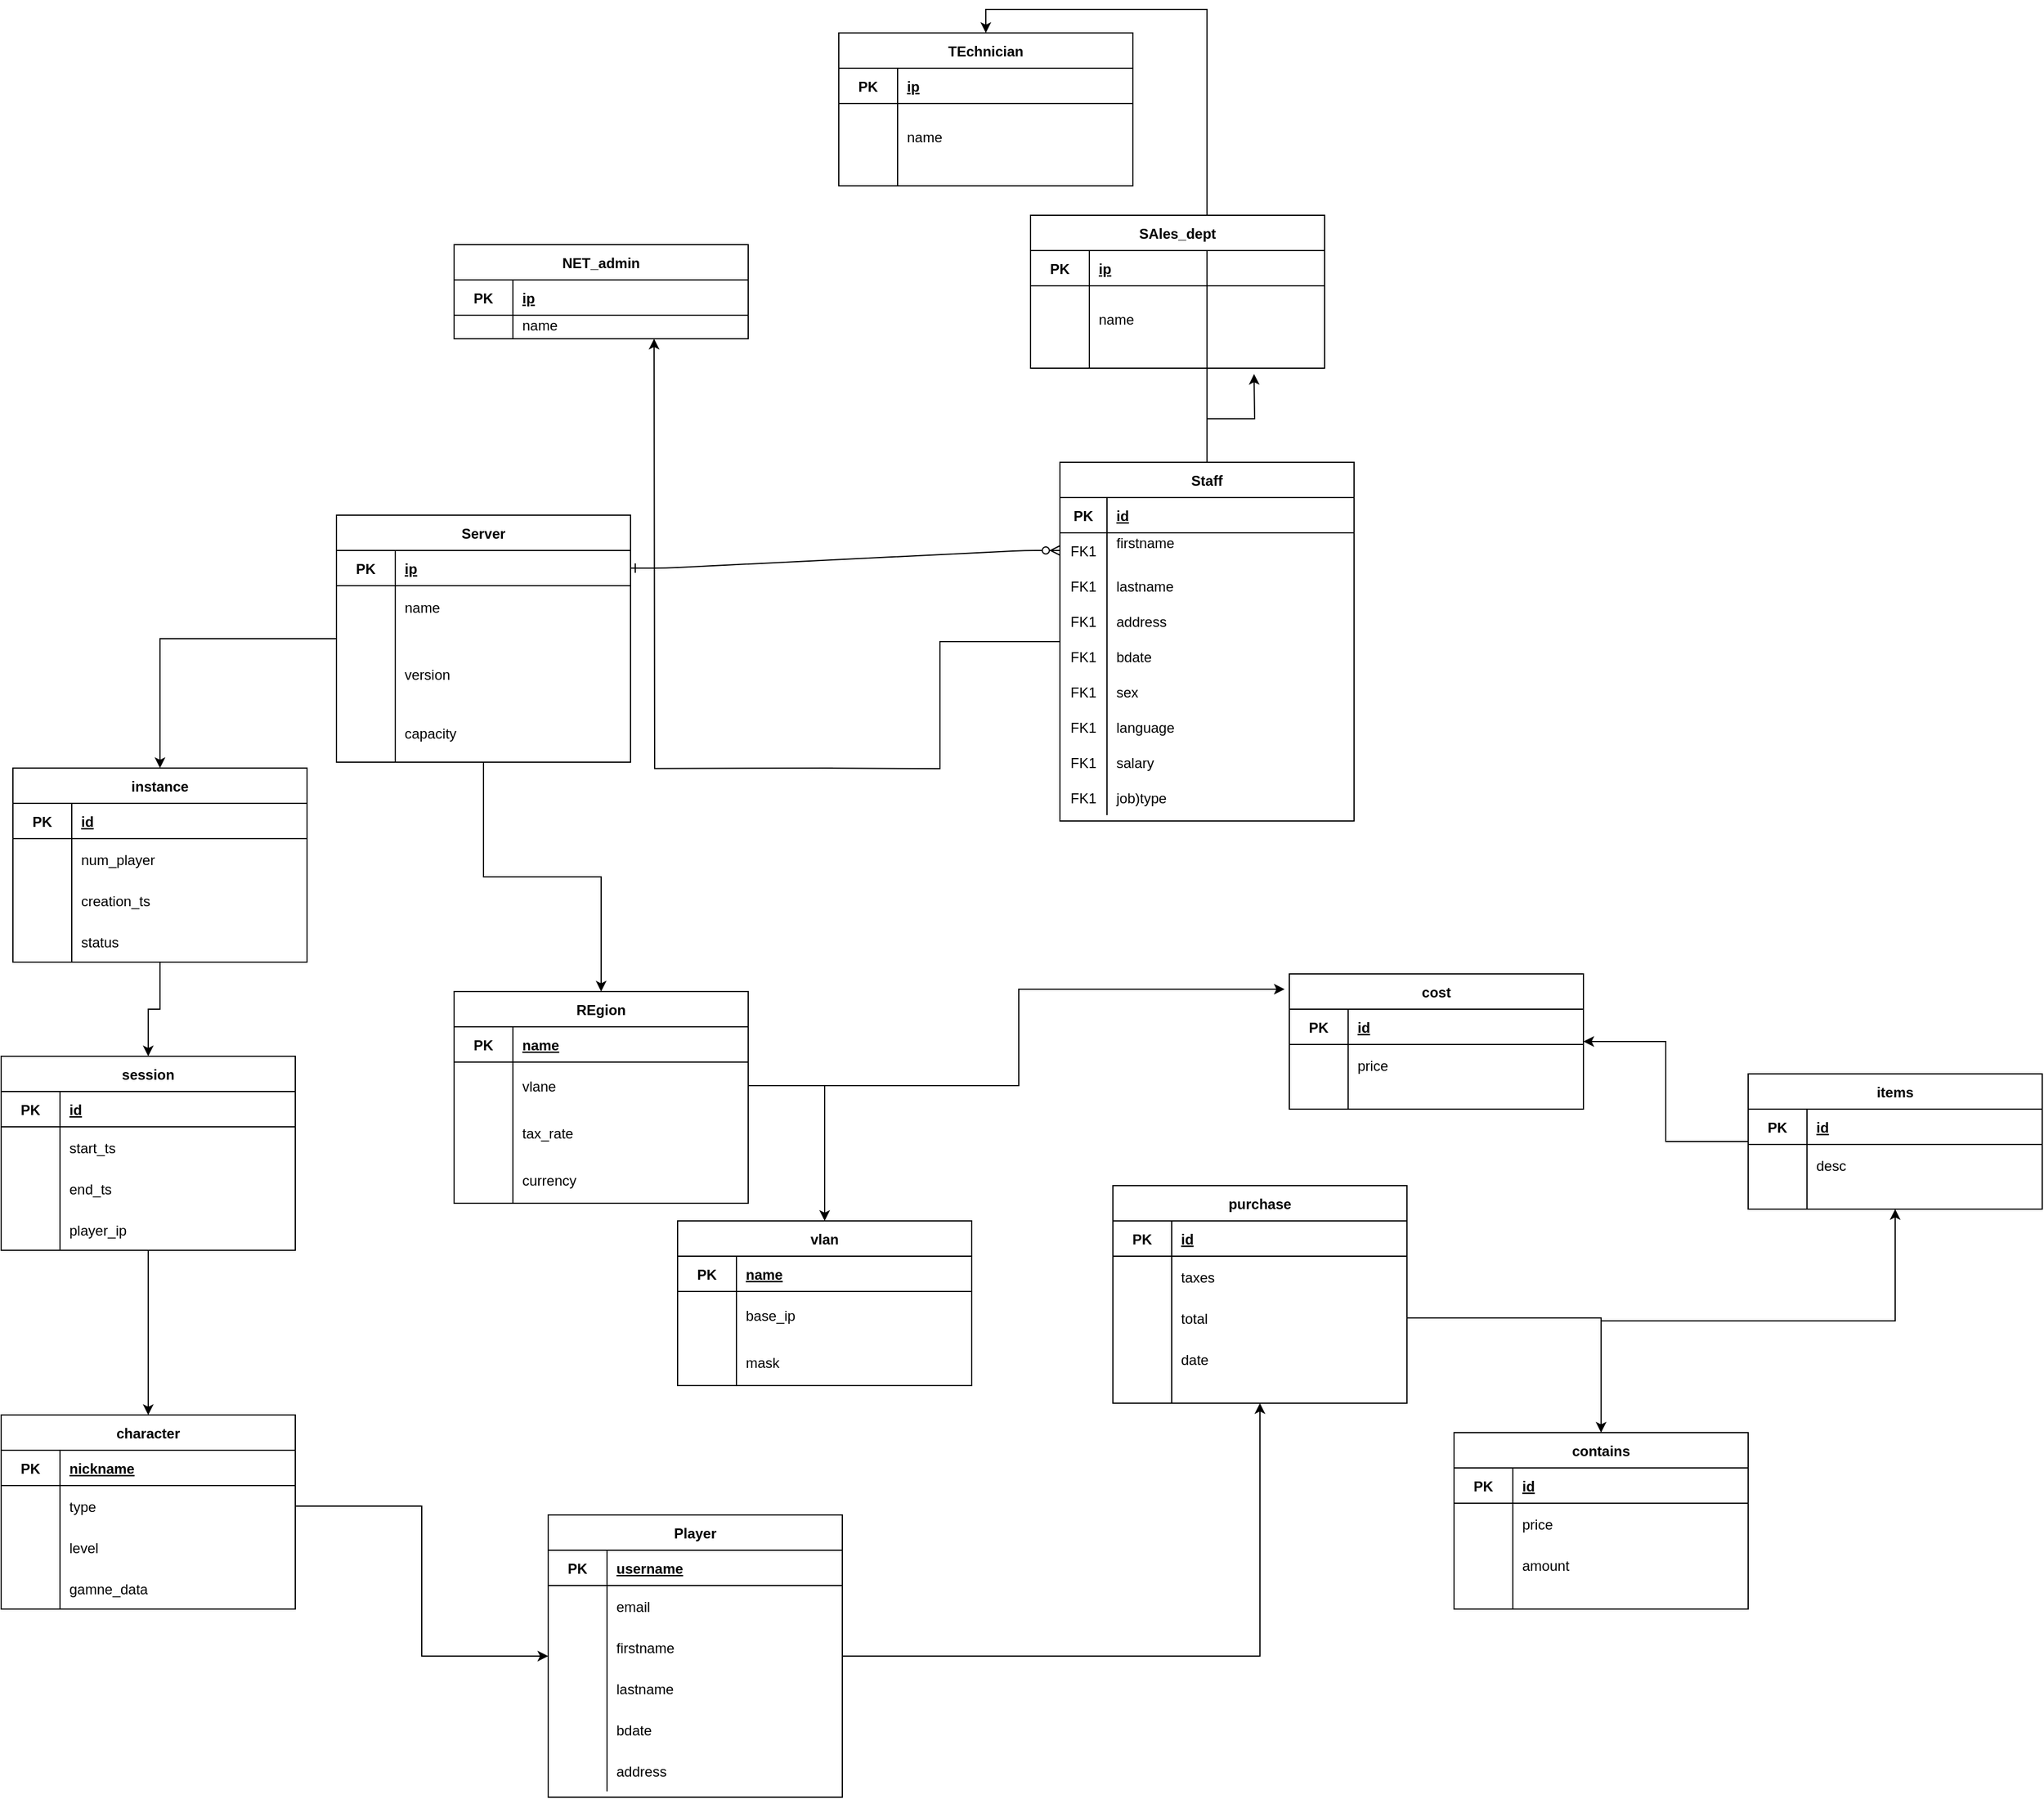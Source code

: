 <mxfile version="20.5.3" type="github"><diagram id="R2lEEEUBdFMjLlhIrx00" name="Page-1"><mxGraphModel dx="2272" dy="1854" grid="1" gridSize="10" guides="1" tooltips="1" connect="1" arrows="1" fold="1" page="1" pageScale="1" pageWidth="850" pageHeight="1100" math="0" shadow="0" extFonts="Permanent Marker^https://fonts.googleapis.com/css?family=Permanent+Marker"><root><mxCell id="0"/><mxCell id="1" parent="0"/><mxCell id="C-vyLk0tnHw3VtMMgP7b-1" value="" style="edgeStyle=entityRelationEdgeStyle;endArrow=ERzeroToMany;startArrow=ERone;endFill=1;startFill=0;" parent="1" source="C-vyLk0tnHw3VtMMgP7b-24" target="C-vyLk0tnHw3VtMMgP7b-6" edge="1"><mxGeometry width="100" height="100" relative="1" as="geometry"><mxPoint x="340" y="720" as="sourcePoint"/><mxPoint x="440" y="620" as="targetPoint"/></mxGeometry></mxCell><mxCell id="roQgNKz6-PWae5lCXrl9-146" style="edgeStyle=orthogonalEdgeStyle;rounded=0;orthogonalLoop=1;jettySize=auto;html=1;" parent="1" source="C-vyLk0tnHw3VtMMgP7b-23" target="roQgNKz6-PWae5lCXrl9-139" edge="1"><mxGeometry relative="1" as="geometry"/></mxCell><mxCell id="roQgNKz6-PWae5lCXrl9-223" style="edgeStyle=orthogonalEdgeStyle;rounded=0;orthogonalLoop=1;jettySize=auto;html=1;" parent="1" source="C-vyLk0tnHw3VtMMgP7b-23" target="roQgNKz6-PWae5lCXrl9-216" edge="1"><mxGeometry relative="1" as="geometry"/></mxCell><mxCell id="C-vyLk0tnHw3VtMMgP7b-23" value="Server" style="shape=table;startSize=30;container=1;collapsible=1;childLayout=tableLayout;fixedRows=1;rowLines=0;fontStyle=1;align=center;resizeLast=1;" parent="1" vertex="1"><mxGeometry x="120" y="120" width="250" height="210" as="geometry"><mxRectangle x="120" y="120" width="80" height="30" as="alternateBounds"/></mxGeometry></mxCell><mxCell id="C-vyLk0tnHw3VtMMgP7b-24" value="" style="shape=partialRectangle;collapsible=0;dropTarget=0;pointerEvents=0;fillColor=none;points=[[0,0.5],[1,0.5]];portConstraint=eastwest;top=0;left=0;right=0;bottom=1;" parent="C-vyLk0tnHw3VtMMgP7b-23" vertex="1"><mxGeometry y="30" width="250" height="30" as="geometry"/></mxCell><mxCell id="C-vyLk0tnHw3VtMMgP7b-25" value="PK" style="shape=partialRectangle;overflow=hidden;connectable=0;fillColor=none;top=0;left=0;bottom=0;right=0;fontStyle=1;" parent="C-vyLk0tnHw3VtMMgP7b-24" vertex="1"><mxGeometry width="50" height="30" as="geometry"><mxRectangle width="50" height="30" as="alternateBounds"/></mxGeometry></mxCell><mxCell id="C-vyLk0tnHw3VtMMgP7b-26" value="ip" style="shape=partialRectangle;overflow=hidden;connectable=0;fillColor=none;top=0;left=0;bottom=0;right=0;align=left;spacingLeft=6;fontStyle=5;" parent="C-vyLk0tnHw3VtMMgP7b-24" vertex="1"><mxGeometry x="50" width="200" height="30" as="geometry"><mxRectangle width="200" height="30" as="alternateBounds"/></mxGeometry></mxCell><mxCell id="C-vyLk0tnHw3VtMMgP7b-27" value="" style="shape=partialRectangle;collapsible=0;dropTarget=0;pointerEvents=0;fillColor=none;points=[[0,0.5],[1,0.5]];portConstraint=eastwest;top=0;left=0;right=0;bottom=0;" parent="C-vyLk0tnHw3VtMMgP7b-23" vertex="1"><mxGeometry y="60" width="250" height="50" as="geometry"/></mxCell><mxCell id="C-vyLk0tnHw3VtMMgP7b-28" value="" style="shape=partialRectangle;overflow=hidden;connectable=0;fillColor=none;top=0;left=0;bottom=0;right=0;" parent="C-vyLk0tnHw3VtMMgP7b-27" vertex="1"><mxGeometry width="50" height="50" as="geometry"><mxRectangle width="50" height="50" as="alternateBounds"/></mxGeometry></mxCell><mxCell id="C-vyLk0tnHw3VtMMgP7b-29" value="name&#10;" style="shape=partialRectangle;overflow=hidden;connectable=0;fillColor=none;top=0;left=0;bottom=0;right=0;align=left;spacingLeft=6;" parent="C-vyLk0tnHw3VtMMgP7b-27" vertex="1"><mxGeometry x="50" width="200" height="50" as="geometry"><mxRectangle width="200" height="50" as="alternateBounds"/></mxGeometry></mxCell><mxCell id="roQgNKz6-PWae5lCXrl9-342" value="" style="shape=partialRectangle;collapsible=0;dropTarget=0;pointerEvents=0;fillColor=none;points=[[0,0.5],[1,0.5]];portConstraint=eastwest;top=0;left=0;right=0;bottom=0;" parent="C-vyLk0tnHw3VtMMgP7b-23" vertex="1"><mxGeometry y="110" width="250" height="50" as="geometry"/></mxCell><mxCell id="roQgNKz6-PWae5lCXrl9-343" value="" style="shape=partialRectangle;overflow=hidden;connectable=0;fillColor=none;top=0;left=0;bottom=0;right=0;" parent="roQgNKz6-PWae5lCXrl9-342" vertex="1"><mxGeometry width="50" height="50" as="geometry"><mxRectangle width="50" height="50" as="alternateBounds"/></mxGeometry></mxCell><mxCell id="roQgNKz6-PWae5lCXrl9-344" value="version" style="shape=partialRectangle;overflow=hidden;connectable=0;fillColor=none;top=0;left=0;bottom=0;right=0;align=left;spacingLeft=6;" parent="roQgNKz6-PWae5lCXrl9-342" vertex="1"><mxGeometry x="50" width="200" height="50" as="geometry"><mxRectangle width="200" height="50" as="alternateBounds"/></mxGeometry></mxCell><mxCell id="roQgNKz6-PWae5lCXrl9-345" value="" style="shape=partialRectangle;collapsible=0;dropTarget=0;pointerEvents=0;fillColor=none;points=[[0,0.5],[1,0.5]];portConstraint=eastwest;top=0;left=0;right=0;bottom=0;" parent="C-vyLk0tnHw3VtMMgP7b-23" vertex="1"><mxGeometry y="160" width="250" height="50" as="geometry"/></mxCell><mxCell id="roQgNKz6-PWae5lCXrl9-346" value="" style="shape=partialRectangle;overflow=hidden;connectable=0;fillColor=none;top=0;left=0;bottom=0;right=0;" parent="roQgNKz6-PWae5lCXrl9-345" vertex="1"><mxGeometry width="50" height="50" as="geometry"><mxRectangle width="50" height="50" as="alternateBounds"/></mxGeometry></mxCell><mxCell id="roQgNKz6-PWae5lCXrl9-347" value="capacity" style="shape=partialRectangle;overflow=hidden;connectable=0;fillColor=none;top=0;left=0;bottom=0;right=0;align=left;spacingLeft=6;" parent="roQgNKz6-PWae5lCXrl9-345" vertex="1"><mxGeometry x="50" width="200" height="50" as="geometry"><mxRectangle width="200" height="50" as="alternateBounds"/></mxGeometry></mxCell><mxCell id="roQgNKz6-PWae5lCXrl9-212" style="edgeStyle=orthogonalEdgeStyle;rounded=0;orthogonalLoop=1;jettySize=auto;html=1;startArrow=none;" parent="1" source="C-vyLk0tnHw3VtMMgP7b-2" edge="1"><mxGeometry relative="1" as="geometry"><mxPoint x="900" as="targetPoint"/></mxGeometry></mxCell><mxCell id="roQgNKz6-PWae5lCXrl9-215" style="edgeStyle=orthogonalEdgeStyle;rounded=0;orthogonalLoop=1;jettySize=auto;html=1;" parent="1" edge="1"><mxGeometry relative="1" as="geometry"><mxPoint x="542" y="334.947" as="sourcePoint"/><mxPoint x="390" y="-30" as="targetPoint"/></mxGeometry></mxCell><mxCell id="roQgNKz6-PWae5lCXrl9-106" value="NET_admin" style="shape=table;startSize=30;container=1;collapsible=1;childLayout=tableLayout;fixedRows=1;rowLines=0;fontStyle=1;align=center;resizeLast=1;" parent="1" vertex="1"><mxGeometry x="220" y="-110" width="250" height="80" as="geometry"/></mxCell><mxCell id="roQgNKz6-PWae5lCXrl9-107" value="" style="shape=partialRectangle;collapsible=0;dropTarget=0;pointerEvents=0;fillColor=none;points=[[0,0.5],[1,0.5]];portConstraint=eastwest;top=0;left=0;right=0;bottom=1;" parent="roQgNKz6-PWae5lCXrl9-106" vertex="1"><mxGeometry y="30" width="250" height="30" as="geometry"/></mxCell><mxCell id="roQgNKz6-PWae5lCXrl9-108" value="PK" style="shape=partialRectangle;overflow=hidden;connectable=0;fillColor=none;top=0;left=0;bottom=0;right=0;fontStyle=1;" parent="roQgNKz6-PWae5lCXrl9-107" vertex="1"><mxGeometry width="50" height="30" as="geometry"><mxRectangle width="50" height="30" as="alternateBounds"/></mxGeometry></mxCell><mxCell id="roQgNKz6-PWae5lCXrl9-109" value="ip" style="shape=partialRectangle;overflow=hidden;connectable=0;fillColor=none;top=0;left=0;bottom=0;right=0;align=left;spacingLeft=6;fontStyle=5;" parent="roQgNKz6-PWae5lCXrl9-107" vertex="1"><mxGeometry x="50" width="200" height="30" as="geometry"><mxRectangle width="200" height="30" as="alternateBounds"/></mxGeometry></mxCell><mxCell id="roQgNKz6-PWae5lCXrl9-110" value="" style="shape=partialRectangle;collapsible=0;dropTarget=0;pointerEvents=0;fillColor=none;points=[[0,0.5],[1,0.5]];portConstraint=eastwest;top=0;left=0;right=0;bottom=0;" parent="roQgNKz6-PWae5lCXrl9-106" vertex="1"><mxGeometry y="60" width="250" height="20" as="geometry"/></mxCell><mxCell id="roQgNKz6-PWae5lCXrl9-111" value="" style="shape=partialRectangle;overflow=hidden;connectable=0;fillColor=none;top=0;left=0;bottom=0;right=0;" parent="roQgNKz6-PWae5lCXrl9-110" vertex="1"><mxGeometry width="50" height="20" as="geometry"><mxRectangle width="50" height="20" as="alternateBounds"/></mxGeometry></mxCell><mxCell id="roQgNKz6-PWae5lCXrl9-112" value="name&#10;" style="shape=partialRectangle;overflow=hidden;connectable=0;fillColor=none;top=0;left=0;bottom=0;right=0;align=left;spacingLeft=6;" parent="roQgNKz6-PWae5lCXrl9-110" vertex="1"><mxGeometry x="50" width="200" height="20" as="geometry"><mxRectangle width="200" height="20" as="alternateBounds"/></mxGeometry></mxCell><mxCell id="roQgNKz6-PWae5lCXrl9-120" style="edgeStyle=orthogonalEdgeStyle;rounded=0;orthogonalLoop=1;jettySize=auto;html=1;exitX=0.5;exitY=0;exitDx=0;exitDy=0;entryX=0.5;entryY=0;entryDx=0;entryDy=0;" parent="1" source="C-vyLk0tnHw3VtMMgP7b-2" target="roQgNKz6-PWae5lCXrl9-123" edge="1"><mxGeometry relative="1" as="geometry"><mxPoint x="577" y="395" as="sourcePoint"/><mxPoint x="577" y="535" as="targetPoint"/></mxGeometry></mxCell><mxCell id="roQgNKz6-PWae5lCXrl9-123" value="TEchnician" style="shape=table;startSize=30;container=1;collapsible=1;childLayout=tableLayout;fixedRows=1;rowLines=0;fontStyle=1;align=center;resizeLast=1;" parent="1" vertex="1"><mxGeometry x="547" y="-290" width="250" height="130" as="geometry"/></mxCell><mxCell id="roQgNKz6-PWae5lCXrl9-124" value="" style="shape=partialRectangle;collapsible=0;dropTarget=0;pointerEvents=0;fillColor=none;points=[[0,0.5],[1,0.5]];portConstraint=eastwest;top=0;left=0;right=0;bottom=1;" parent="roQgNKz6-PWae5lCXrl9-123" vertex="1"><mxGeometry y="30" width="250" height="30" as="geometry"/></mxCell><mxCell id="roQgNKz6-PWae5lCXrl9-125" value="PK" style="shape=partialRectangle;overflow=hidden;connectable=0;fillColor=none;top=0;left=0;bottom=0;right=0;fontStyle=1;" parent="roQgNKz6-PWae5lCXrl9-124" vertex="1"><mxGeometry width="50" height="30" as="geometry"><mxRectangle width="50" height="30" as="alternateBounds"/></mxGeometry></mxCell><mxCell id="roQgNKz6-PWae5lCXrl9-126" value="ip" style="shape=partialRectangle;overflow=hidden;connectable=0;fillColor=none;top=0;left=0;bottom=0;right=0;align=left;spacingLeft=6;fontStyle=5;" parent="roQgNKz6-PWae5lCXrl9-124" vertex="1"><mxGeometry x="50" width="200" height="30" as="geometry"><mxRectangle width="200" height="30" as="alternateBounds"/></mxGeometry></mxCell><mxCell id="roQgNKz6-PWae5lCXrl9-127" value="" style="shape=partialRectangle;collapsible=0;dropTarget=0;pointerEvents=0;fillColor=none;points=[[0,0.5],[1,0.5]];portConstraint=eastwest;top=0;left=0;right=0;bottom=0;" parent="roQgNKz6-PWae5lCXrl9-123" vertex="1"><mxGeometry y="60" width="250" height="70" as="geometry"/></mxCell><mxCell id="roQgNKz6-PWae5lCXrl9-128" value="" style="shape=partialRectangle;overflow=hidden;connectable=0;fillColor=none;top=0;left=0;bottom=0;right=0;" parent="roQgNKz6-PWae5lCXrl9-127" vertex="1"><mxGeometry width="50" height="70" as="geometry"><mxRectangle width="50" height="70" as="alternateBounds"/></mxGeometry></mxCell><mxCell id="roQgNKz6-PWae5lCXrl9-129" value="name&#10;" style="shape=partialRectangle;overflow=hidden;connectable=0;fillColor=none;top=0;left=0;bottom=0;right=0;align=left;spacingLeft=6;" parent="roQgNKz6-PWae5lCXrl9-127" vertex="1"><mxGeometry x="50" width="200" height="70" as="geometry"><mxRectangle width="200" height="70" as="alternateBounds"/></mxGeometry></mxCell><mxCell id="roQgNKz6-PWae5lCXrl9-130" value="SAles_dept" style="shape=table;startSize=30;container=1;collapsible=1;childLayout=tableLayout;fixedRows=1;rowLines=0;fontStyle=1;align=center;resizeLast=1;" parent="1" vertex="1"><mxGeometry x="710" y="-135" width="250" height="130" as="geometry"/></mxCell><mxCell id="roQgNKz6-PWae5lCXrl9-131" value="" style="shape=partialRectangle;collapsible=0;dropTarget=0;pointerEvents=0;fillColor=none;points=[[0,0.5],[1,0.5]];portConstraint=eastwest;top=0;left=0;right=0;bottom=1;" parent="roQgNKz6-PWae5lCXrl9-130" vertex="1"><mxGeometry y="30" width="250" height="30" as="geometry"/></mxCell><mxCell id="roQgNKz6-PWae5lCXrl9-132" value="PK" style="shape=partialRectangle;overflow=hidden;connectable=0;fillColor=none;top=0;left=0;bottom=0;right=0;fontStyle=1;" parent="roQgNKz6-PWae5lCXrl9-131" vertex="1"><mxGeometry width="50" height="30" as="geometry"><mxRectangle width="50" height="30" as="alternateBounds"/></mxGeometry></mxCell><mxCell id="roQgNKz6-PWae5lCXrl9-133" value="ip" style="shape=partialRectangle;overflow=hidden;connectable=0;fillColor=none;top=0;left=0;bottom=0;right=0;align=left;spacingLeft=6;fontStyle=5;" parent="roQgNKz6-PWae5lCXrl9-131" vertex="1"><mxGeometry x="50" width="200" height="30" as="geometry"><mxRectangle width="200" height="30" as="alternateBounds"/></mxGeometry></mxCell><mxCell id="roQgNKz6-PWae5lCXrl9-134" value="" style="shape=partialRectangle;collapsible=0;dropTarget=0;pointerEvents=0;fillColor=none;points=[[0,0.5],[1,0.5]];portConstraint=eastwest;top=0;left=0;right=0;bottom=0;" parent="roQgNKz6-PWae5lCXrl9-130" vertex="1"><mxGeometry y="60" width="250" height="70" as="geometry"/></mxCell><mxCell id="roQgNKz6-PWae5lCXrl9-135" value="" style="shape=partialRectangle;overflow=hidden;connectable=0;fillColor=none;top=0;left=0;bottom=0;right=0;" parent="roQgNKz6-PWae5lCXrl9-134" vertex="1"><mxGeometry width="50" height="70" as="geometry"><mxRectangle width="50" height="70" as="alternateBounds"/></mxGeometry></mxCell><mxCell id="roQgNKz6-PWae5lCXrl9-136" value="name&#10;" style="shape=partialRectangle;overflow=hidden;connectable=0;fillColor=none;top=0;left=0;bottom=0;right=0;align=left;spacingLeft=6;" parent="roQgNKz6-PWae5lCXrl9-134" vertex="1"><mxGeometry x="50" width="200" height="70" as="geometry"><mxRectangle width="200" height="70" as="alternateBounds"/></mxGeometry></mxCell><mxCell id="roQgNKz6-PWae5lCXrl9-156" style="edgeStyle=orthogonalEdgeStyle;rounded=0;orthogonalLoop=1;jettySize=auto;html=1;" parent="1" source="roQgNKz6-PWae5lCXrl9-139" target="roQgNKz6-PWae5lCXrl9-149" edge="1"><mxGeometry relative="1" as="geometry"/></mxCell><mxCell id="roQgNKz6-PWae5lCXrl9-139" value="instance" style="shape=table;startSize=30;container=1;collapsible=1;childLayout=tableLayout;fixedRows=1;rowLines=0;fontStyle=1;align=center;resizeLast=1;" parent="1" vertex="1"><mxGeometry x="-155" y="335" width="250" height="165" as="geometry"/></mxCell><mxCell id="roQgNKz6-PWae5lCXrl9-140" value="" style="shape=partialRectangle;collapsible=0;dropTarget=0;pointerEvents=0;fillColor=none;points=[[0,0.5],[1,0.5]];portConstraint=eastwest;top=0;left=0;right=0;bottom=1;" parent="roQgNKz6-PWae5lCXrl9-139" vertex="1"><mxGeometry y="30" width="250" height="30" as="geometry"/></mxCell><mxCell id="roQgNKz6-PWae5lCXrl9-141" value="PK" style="shape=partialRectangle;overflow=hidden;connectable=0;fillColor=none;top=0;left=0;bottom=0;right=0;fontStyle=1;" parent="roQgNKz6-PWae5lCXrl9-140" vertex="1"><mxGeometry width="50" height="30" as="geometry"><mxRectangle width="50" height="30" as="alternateBounds"/></mxGeometry></mxCell><mxCell id="roQgNKz6-PWae5lCXrl9-142" value="id" style="shape=partialRectangle;overflow=hidden;connectable=0;fillColor=none;top=0;left=0;bottom=0;right=0;align=left;spacingLeft=6;fontStyle=5;" parent="roQgNKz6-PWae5lCXrl9-140" vertex="1"><mxGeometry x="50" width="200" height="30" as="geometry"><mxRectangle width="200" height="30" as="alternateBounds"/></mxGeometry></mxCell><mxCell id="roQgNKz6-PWae5lCXrl9-143" value="" style="shape=partialRectangle;collapsible=0;dropTarget=0;pointerEvents=0;fillColor=none;points=[[0,0.5],[1,0.5]];portConstraint=eastwest;top=0;left=0;right=0;bottom=0;" parent="roQgNKz6-PWae5lCXrl9-139" vertex="1"><mxGeometry y="60" width="250" height="35" as="geometry"/></mxCell><mxCell id="roQgNKz6-PWae5lCXrl9-144" value="" style="shape=partialRectangle;overflow=hidden;connectable=0;fillColor=none;top=0;left=0;bottom=0;right=0;" parent="roQgNKz6-PWae5lCXrl9-143" vertex="1"><mxGeometry width="50" height="35" as="geometry"><mxRectangle width="50" height="35" as="alternateBounds"/></mxGeometry></mxCell><mxCell id="roQgNKz6-PWae5lCXrl9-145" value="num_player" style="shape=partialRectangle;overflow=hidden;connectable=0;fillColor=none;top=0;left=0;bottom=0;right=0;align=left;spacingLeft=6;" parent="roQgNKz6-PWae5lCXrl9-143" vertex="1"><mxGeometry x="50" width="200" height="35" as="geometry"><mxRectangle width="200" height="35" as="alternateBounds"/></mxGeometry></mxCell><mxCell id="roQgNKz6-PWae5lCXrl9-336" value="" style="shape=partialRectangle;collapsible=0;dropTarget=0;pointerEvents=0;fillColor=none;points=[[0,0.5],[1,0.5]];portConstraint=eastwest;top=0;left=0;right=0;bottom=0;" parent="roQgNKz6-PWae5lCXrl9-139" vertex="1"><mxGeometry y="95" width="250" height="35" as="geometry"/></mxCell><mxCell id="roQgNKz6-PWae5lCXrl9-337" value="" style="shape=partialRectangle;overflow=hidden;connectable=0;fillColor=none;top=0;left=0;bottom=0;right=0;" parent="roQgNKz6-PWae5lCXrl9-336" vertex="1"><mxGeometry width="50" height="35" as="geometry"><mxRectangle width="50" height="35" as="alternateBounds"/></mxGeometry></mxCell><mxCell id="roQgNKz6-PWae5lCXrl9-338" value="creation_ts" style="shape=partialRectangle;overflow=hidden;connectable=0;fillColor=none;top=0;left=0;bottom=0;right=0;align=left;spacingLeft=6;" parent="roQgNKz6-PWae5lCXrl9-336" vertex="1"><mxGeometry x="50" width="200" height="35" as="geometry"><mxRectangle width="200" height="35" as="alternateBounds"/></mxGeometry></mxCell><mxCell id="roQgNKz6-PWae5lCXrl9-339" value="" style="shape=partialRectangle;collapsible=0;dropTarget=0;pointerEvents=0;fillColor=none;points=[[0,0.5],[1,0.5]];portConstraint=eastwest;top=0;left=0;right=0;bottom=0;" parent="roQgNKz6-PWae5lCXrl9-139" vertex="1"><mxGeometry y="130" width="250" height="35" as="geometry"/></mxCell><mxCell id="roQgNKz6-PWae5lCXrl9-340" value="" style="shape=partialRectangle;overflow=hidden;connectable=0;fillColor=none;top=0;left=0;bottom=0;right=0;" parent="roQgNKz6-PWae5lCXrl9-339" vertex="1"><mxGeometry width="50" height="35" as="geometry"><mxRectangle width="50" height="35" as="alternateBounds"/></mxGeometry></mxCell><mxCell id="roQgNKz6-PWae5lCXrl9-341" value="status" style="shape=partialRectangle;overflow=hidden;connectable=0;fillColor=none;top=0;left=0;bottom=0;right=0;align=left;spacingLeft=6;" parent="roQgNKz6-PWae5lCXrl9-339" vertex="1"><mxGeometry x="50" width="200" height="35" as="geometry"><mxRectangle width="200" height="35" as="alternateBounds"/></mxGeometry></mxCell><mxCell id="roQgNKz6-PWae5lCXrl9-176" style="edgeStyle=orthogonalEdgeStyle;rounded=0;orthogonalLoop=1;jettySize=auto;html=1;exitX=0.5;exitY=1;exitDx=0;exitDy=0;" parent="1" source="roQgNKz6-PWae5lCXrl9-149" target="roQgNKz6-PWae5lCXrl9-169" edge="1"><mxGeometry relative="1" as="geometry"/></mxCell><mxCell id="roQgNKz6-PWae5lCXrl9-149" value="session" style="shape=table;startSize=30;container=1;collapsible=1;childLayout=tableLayout;fixedRows=1;rowLines=0;fontStyle=1;align=center;resizeLast=1;" parent="1" vertex="1"><mxGeometry x="-165" y="580" width="250" height="165" as="geometry"/></mxCell><mxCell id="roQgNKz6-PWae5lCXrl9-150" value="" style="shape=partialRectangle;collapsible=0;dropTarget=0;pointerEvents=0;fillColor=none;points=[[0,0.5],[1,0.5]];portConstraint=eastwest;top=0;left=0;right=0;bottom=1;" parent="roQgNKz6-PWae5lCXrl9-149" vertex="1"><mxGeometry y="30" width="250" height="30" as="geometry"/></mxCell><mxCell id="roQgNKz6-PWae5lCXrl9-151" value="PK" style="shape=partialRectangle;overflow=hidden;connectable=0;fillColor=none;top=0;left=0;bottom=0;right=0;fontStyle=1;" parent="roQgNKz6-PWae5lCXrl9-150" vertex="1"><mxGeometry width="50" height="30" as="geometry"><mxRectangle width="50" height="30" as="alternateBounds"/></mxGeometry></mxCell><mxCell id="roQgNKz6-PWae5lCXrl9-152" value="id" style="shape=partialRectangle;overflow=hidden;connectable=0;fillColor=none;top=0;left=0;bottom=0;right=0;align=left;spacingLeft=6;fontStyle=5;" parent="roQgNKz6-PWae5lCXrl9-150" vertex="1"><mxGeometry x="50" width="200" height="30" as="geometry"><mxRectangle width="200" height="30" as="alternateBounds"/></mxGeometry></mxCell><mxCell id="roQgNKz6-PWae5lCXrl9-153" value="" style="shape=partialRectangle;collapsible=0;dropTarget=0;pointerEvents=0;fillColor=none;points=[[0,0.5],[1,0.5]];portConstraint=eastwest;top=0;left=0;right=0;bottom=0;" parent="roQgNKz6-PWae5lCXrl9-149" vertex="1"><mxGeometry y="60" width="250" height="35" as="geometry"/></mxCell><mxCell id="roQgNKz6-PWae5lCXrl9-154" value="" style="shape=partialRectangle;overflow=hidden;connectable=0;fillColor=none;top=0;left=0;bottom=0;right=0;" parent="roQgNKz6-PWae5lCXrl9-153" vertex="1"><mxGeometry width="50" height="35" as="geometry"><mxRectangle width="50" height="35" as="alternateBounds"/></mxGeometry></mxCell><mxCell id="roQgNKz6-PWae5lCXrl9-155" value="start_ts" style="shape=partialRectangle;overflow=hidden;connectable=0;fillColor=none;top=0;left=0;bottom=0;right=0;align=left;spacingLeft=6;" parent="roQgNKz6-PWae5lCXrl9-153" vertex="1"><mxGeometry x="50" width="200" height="35" as="geometry"><mxRectangle width="200" height="35" as="alternateBounds"/></mxGeometry></mxCell><mxCell id="roQgNKz6-PWae5lCXrl9-330" value="" style="shape=partialRectangle;collapsible=0;dropTarget=0;pointerEvents=0;fillColor=none;points=[[0,0.5],[1,0.5]];portConstraint=eastwest;top=0;left=0;right=0;bottom=0;" parent="roQgNKz6-PWae5lCXrl9-149" vertex="1"><mxGeometry y="95" width="250" height="35" as="geometry"/></mxCell><mxCell id="roQgNKz6-PWae5lCXrl9-331" value="" style="shape=partialRectangle;overflow=hidden;connectable=0;fillColor=none;top=0;left=0;bottom=0;right=0;" parent="roQgNKz6-PWae5lCXrl9-330" vertex="1"><mxGeometry width="50" height="35" as="geometry"><mxRectangle width="50" height="35" as="alternateBounds"/></mxGeometry></mxCell><mxCell id="roQgNKz6-PWae5lCXrl9-332" value="end_ts" style="shape=partialRectangle;overflow=hidden;connectable=0;fillColor=none;top=0;left=0;bottom=0;right=0;align=left;spacingLeft=6;" parent="roQgNKz6-PWae5lCXrl9-330" vertex="1"><mxGeometry x="50" width="200" height="35" as="geometry"><mxRectangle width="200" height="35" as="alternateBounds"/></mxGeometry></mxCell><mxCell id="roQgNKz6-PWae5lCXrl9-333" value="" style="shape=partialRectangle;collapsible=0;dropTarget=0;pointerEvents=0;fillColor=none;points=[[0,0.5],[1,0.5]];portConstraint=eastwest;top=0;left=0;right=0;bottom=0;" parent="roQgNKz6-PWae5lCXrl9-149" vertex="1"><mxGeometry y="130" width="250" height="35" as="geometry"/></mxCell><mxCell id="roQgNKz6-PWae5lCXrl9-334" value="" style="shape=partialRectangle;overflow=hidden;connectable=0;fillColor=none;top=0;left=0;bottom=0;right=0;" parent="roQgNKz6-PWae5lCXrl9-333" vertex="1"><mxGeometry width="50" height="35" as="geometry"><mxRectangle width="50" height="35" as="alternateBounds"/></mxGeometry></mxCell><mxCell id="roQgNKz6-PWae5lCXrl9-335" value="player_ip" style="shape=partialRectangle;overflow=hidden;connectable=0;fillColor=none;top=0;left=0;bottom=0;right=0;align=left;spacingLeft=6;" parent="roQgNKz6-PWae5lCXrl9-333" vertex="1"><mxGeometry x="50" width="200" height="35" as="geometry"><mxRectangle width="200" height="35" as="alternateBounds"/></mxGeometry></mxCell><mxCell id="roQgNKz6-PWae5lCXrl9-169" value="character" style="shape=table;startSize=30;container=1;collapsible=1;childLayout=tableLayout;fixedRows=1;rowLines=0;fontStyle=1;align=center;resizeLast=1;" parent="1" vertex="1"><mxGeometry x="-165" y="885" width="250" height="165" as="geometry"/></mxCell><mxCell id="roQgNKz6-PWae5lCXrl9-170" value="" style="shape=partialRectangle;collapsible=0;dropTarget=0;pointerEvents=0;fillColor=none;points=[[0,0.5],[1,0.5]];portConstraint=eastwest;top=0;left=0;right=0;bottom=1;" parent="roQgNKz6-PWae5lCXrl9-169" vertex="1"><mxGeometry y="30" width="250" height="30" as="geometry"/></mxCell><mxCell id="roQgNKz6-PWae5lCXrl9-171" value="PK" style="shape=partialRectangle;overflow=hidden;connectable=0;fillColor=none;top=0;left=0;bottom=0;right=0;fontStyle=1;" parent="roQgNKz6-PWae5lCXrl9-170" vertex="1"><mxGeometry width="50" height="30" as="geometry"><mxRectangle width="50" height="30" as="alternateBounds"/></mxGeometry></mxCell><mxCell id="roQgNKz6-PWae5lCXrl9-172" value="nickname" style="shape=partialRectangle;overflow=hidden;connectable=0;fillColor=none;top=0;left=0;bottom=0;right=0;align=left;spacingLeft=6;fontStyle=5;" parent="roQgNKz6-PWae5lCXrl9-170" vertex="1"><mxGeometry x="50" width="200" height="30" as="geometry"><mxRectangle width="200" height="30" as="alternateBounds"/></mxGeometry></mxCell><mxCell id="roQgNKz6-PWae5lCXrl9-173" value="" style="shape=partialRectangle;collapsible=0;dropTarget=0;pointerEvents=0;fillColor=none;points=[[0,0.5],[1,0.5]];portConstraint=eastwest;top=0;left=0;right=0;bottom=0;" parent="roQgNKz6-PWae5lCXrl9-169" vertex="1"><mxGeometry y="60" width="250" height="35" as="geometry"/></mxCell><mxCell id="roQgNKz6-PWae5lCXrl9-174" value="" style="shape=partialRectangle;overflow=hidden;connectable=0;fillColor=none;top=0;left=0;bottom=0;right=0;" parent="roQgNKz6-PWae5lCXrl9-173" vertex="1"><mxGeometry width="50" height="35" as="geometry"><mxRectangle width="50" height="35" as="alternateBounds"/></mxGeometry></mxCell><mxCell id="roQgNKz6-PWae5lCXrl9-175" value="type" style="shape=partialRectangle;overflow=hidden;connectable=0;fillColor=none;top=0;left=0;bottom=0;right=0;align=left;spacingLeft=6;" parent="roQgNKz6-PWae5lCXrl9-173" vertex="1"><mxGeometry x="50" width="200" height="35" as="geometry"><mxRectangle width="200" height="35" as="alternateBounds"/></mxGeometry></mxCell><mxCell id="roQgNKz6-PWae5lCXrl9-324" value="" style="shape=partialRectangle;collapsible=0;dropTarget=0;pointerEvents=0;fillColor=none;points=[[0,0.5],[1,0.5]];portConstraint=eastwest;top=0;left=0;right=0;bottom=0;" parent="roQgNKz6-PWae5lCXrl9-169" vertex="1"><mxGeometry y="95" width="250" height="35" as="geometry"/></mxCell><mxCell id="roQgNKz6-PWae5lCXrl9-325" value="" style="shape=partialRectangle;overflow=hidden;connectable=0;fillColor=none;top=0;left=0;bottom=0;right=0;" parent="roQgNKz6-PWae5lCXrl9-324" vertex="1"><mxGeometry width="50" height="35" as="geometry"><mxRectangle width="50" height="35" as="alternateBounds"/></mxGeometry></mxCell><mxCell id="roQgNKz6-PWae5lCXrl9-326" value="level" style="shape=partialRectangle;overflow=hidden;connectable=0;fillColor=none;top=0;left=0;bottom=0;right=0;align=left;spacingLeft=6;" parent="roQgNKz6-PWae5lCXrl9-324" vertex="1"><mxGeometry x="50" width="200" height="35" as="geometry"><mxRectangle width="200" height="35" as="alternateBounds"/></mxGeometry></mxCell><mxCell id="roQgNKz6-PWae5lCXrl9-327" value="" style="shape=partialRectangle;collapsible=0;dropTarget=0;pointerEvents=0;fillColor=none;points=[[0,0.5],[1,0.5]];portConstraint=eastwest;top=0;left=0;right=0;bottom=0;" parent="roQgNKz6-PWae5lCXrl9-169" vertex="1"><mxGeometry y="130" width="250" height="35" as="geometry"/></mxCell><mxCell id="roQgNKz6-PWae5lCXrl9-328" value="" style="shape=partialRectangle;overflow=hidden;connectable=0;fillColor=none;top=0;left=0;bottom=0;right=0;" parent="roQgNKz6-PWae5lCXrl9-327" vertex="1"><mxGeometry width="50" height="35" as="geometry"><mxRectangle width="50" height="35" as="alternateBounds"/></mxGeometry></mxCell><mxCell id="roQgNKz6-PWae5lCXrl9-329" value="gamne_data" style="shape=partialRectangle;overflow=hidden;connectable=0;fillColor=none;top=0;left=0;bottom=0;right=0;align=left;spacingLeft=6;" parent="roQgNKz6-PWae5lCXrl9-327" vertex="1"><mxGeometry x="50" width="200" height="35" as="geometry"><mxRectangle width="200" height="35" as="alternateBounds"/></mxGeometry></mxCell><mxCell id="roQgNKz6-PWae5lCXrl9-279" style="edgeStyle=orthogonalEdgeStyle;rounded=0;orthogonalLoop=1;jettySize=auto;html=1;" parent="1" source="roQgNKz6-PWae5lCXrl9-181" target="roQgNKz6-PWae5lCXrl9-260" edge="1"><mxGeometry relative="1" as="geometry"/></mxCell><mxCell id="roQgNKz6-PWae5lCXrl9-181" value="Player" style="shape=table;startSize=30;container=1;collapsible=1;childLayout=tableLayout;fixedRows=1;rowLines=0;fontStyle=1;align=center;resizeLast=1;" parent="1" vertex="1"><mxGeometry x="300" y="970" width="250" height="240" as="geometry"/></mxCell><mxCell id="roQgNKz6-PWae5lCXrl9-182" value="" style="shape=partialRectangle;collapsible=0;dropTarget=0;pointerEvents=0;fillColor=none;points=[[0,0.5],[1,0.5]];portConstraint=eastwest;top=0;left=0;right=0;bottom=1;" parent="roQgNKz6-PWae5lCXrl9-181" vertex="1"><mxGeometry y="30" width="250" height="30" as="geometry"/></mxCell><mxCell id="roQgNKz6-PWae5lCXrl9-183" value="PK" style="shape=partialRectangle;overflow=hidden;connectable=0;fillColor=none;top=0;left=0;bottom=0;right=0;fontStyle=1;" parent="roQgNKz6-PWae5lCXrl9-182" vertex="1"><mxGeometry width="50" height="30" as="geometry"><mxRectangle width="50" height="30" as="alternateBounds"/></mxGeometry></mxCell><mxCell id="roQgNKz6-PWae5lCXrl9-184" value="username" style="shape=partialRectangle;overflow=hidden;connectable=0;fillColor=none;top=0;left=0;bottom=0;right=0;align=left;spacingLeft=6;fontStyle=5;" parent="roQgNKz6-PWae5lCXrl9-182" vertex="1"><mxGeometry x="50" width="200" height="30" as="geometry"><mxRectangle width="200" height="30" as="alternateBounds"/></mxGeometry></mxCell><mxCell id="roQgNKz6-PWae5lCXrl9-185" value="" style="shape=partialRectangle;collapsible=0;dropTarget=0;pointerEvents=0;fillColor=none;points=[[0,0.5],[1,0.5]];portConstraint=eastwest;top=0;left=0;right=0;bottom=0;" parent="roQgNKz6-PWae5lCXrl9-181" vertex="1"><mxGeometry y="60" width="250" height="35" as="geometry"/></mxCell><mxCell id="roQgNKz6-PWae5lCXrl9-186" value="" style="shape=partialRectangle;overflow=hidden;connectable=0;fillColor=none;top=0;left=0;bottom=0;right=0;" parent="roQgNKz6-PWae5lCXrl9-185" vertex="1"><mxGeometry width="50" height="35" as="geometry"><mxRectangle width="50" height="35" as="alternateBounds"/></mxGeometry></mxCell><mxCell id="roQgNKz6-PWae5lCXrl9-187" value="email" style="shape=partialRectangle;overflow=hidden;connectable=0;fillColor=none;top=0;left=0;bottom=0;right=0;align=left;spacingLeft=6;" parent="roQgNKz6-PWae5lCXrl9-185" vertex="1"><mxGeometry x="50" width="200" height="35" as="geometry"><mxRectangle width="200" height="35" as="alternateBounds"/></mxGeometry></mxCell><mxCell id="roQgNKz6-PWae5lCXrl9-199" value="" style="shape=partialRectangle;collapsible=0;dropTarget=0;pointerEvents=0;fillColor=none;points=[[0,0.5],[1,0.5]];portConstraint=eastwest;top=0;left=0;right=0;bottom=0;" parent="roQgNKz6-PWae5lCXrl9-181" vertex="1"><mxGeometry y="95" width="250" height="35" as="geometry"/></mxCell><mxCell id="roQgNKz6-PWae5lCXrl9-200" value="" style="shape=partialRectangle;overflow=hidden;connectable=0;fillColor=none;top=0;left=0;bottom=0;right=0;" parent="roQgNKz6-PWae5lCXrl9-199" vertex="1"><mxGeometry width="50" height="35" as="geometry"><mxRectangle width="50" height="35" as="alternateBounds"/></mxGeometry></mxCell><mxCell id="roQgNKz6-PWae5lCXrl9-201" value="firstname" style="shape=partialRectangle;overflow=hidden;connectable=0;fillColor=none;top=0;left=0;bottom=0;right=0;align=left;spacingLeft=6;" parent="roQgNKz6-PWae5lCXrl9-199" vertex="1"><mxGeometry x="50" width="200" height="35" as="geometry"><mxRectangle width="200" height="35" as="alternateBounds"/></mxGeometry></mxCell><mxCell id="roQgNKz6-PWae5lCXrl9-202" value="" style="shape=partialRectangle;collapsible=0;dropTarget=0;pointerEvents=0;fillColor=none;points=[[0,0.5],[1,0.5]];portConstraint=eastwest;top=0;left=0;right=0;bottom=0;" parent="roQgNKz6-PWae5lCXrl9-181" vertex="1"><mxGeometry y="130" width="250" height="35" as="geometry"/></mxCell><mxCell id="roQgNKz6-PWae5lCXrl9-203" value="" style="shape=partialRectangle;overflow=hidden;connectable=0;fillColor=none;top=0;left=0;bottom=0;right=0;" parent="roQgNKz6-PWae5lCXrl9-202" vertex="1"><mxGeometry width="50" height="35" as="geometry"><mxRectangle width="50" height="35" as="alternateBounds"/></mxGeometry></mxCell><mxCell id="roQgNKz6-PWae5lCXrl9-204" value="lastname" style="shape=partialRectangle;overflow=hidden;connectable=0;fillColor=none;top=0;left=0;bottom=0;right=0;align=left;spacingLeft=6;" parent="roQgNKz6-PWae5lCXrl9-202" vertex="1"><mxGeometry x="50" width="200" height="35" as="geometry"><mxRectangle width="200" height="35" as="alternateBounds"/></mxGeometry></mxCell><mxCell id="roQgNKz6-PWae5lCXrl9-205" value="" style="shape=partialRectangle;collapsible=0;dropTarget=0;pointerEvents=0;fillColor=none;points=[[0,0.5],[1,0.5]];portConstraint=eastwest;top=0;left=0;right=0;bottom=0;" parent="roQgNKz6-PWae5lCXrl9-181" vertex="1"><mxGeometry y="165" width="250" height="35" as="geometry"/></mxCell><mxCell id="roQgNKz6-PWae5lCXrl9-206" value="" style="shape=partialRectangle;overflow=hidden;connectable=0;fillColor=none;top=0;left=0;bottom=0;right=0;" parent="roQgNKz6-PWae5lCXrl9-205" vertex="1"><mxGeometry width="50" height="35" as="geometry"><mxRectangle width="50" height="35" as="alternateBounds"/></mxGeometry></mxCell><mxCell id="roQgNKz6-PWae5lCXrl9-207" value="bdate" style="shape=partialRectangle;overflow=hidden;connectable=0;fillColor=none;top=0;left=0;bottom=0;right=0;align=left;spacingLeft=6;" parent="roQgNKz6-PWae5lCXrl9-205" vertex="1"><mxGeometry x="50" width="200" height="35" as="geometry"><mxRectangle width="200" height="35" as="alternateBounds"/></mxGeometry></mxCell><mxCell id="roQgNKz6-PWae5lCXrl9-208" value="" style="shape=partialRectangle;collapsible=0;dropTarget=0;pointerEvents=0;fillColor=none;points=[[0,0.5],[1,0.5]];portConstraint=eastwest;top=0;left=0;right=0;bottom=0;" parent="roQgNKz6-PWae5lCXrl9-181" vertex="1"><mxGeometry y="200" width="250" height="35" as="geometry"/></mxCell><mxCell id="roQgNKz6-PWae5lCXrl9-209" value="" style="shape=partialRectangle;overflow=hidden;connectable=0;fillColor=none;top=0;left=0;bottom=0;right=0;" parent="roQgNKz6-PWae5lCXrl9-208" vertex="1"><mxGeometry width="50" height="35" as="geometry"><mxRectangle width="50" height="35" as="alternateBounds"/></mxGeometry></mxCell><mxCell id="roQgNKz6-PWae5lCXrl9-210" value="address" style="shape=partialRectangle;overflow=hidden;connectable=0;fillColor=none;top=0;left=0;bottom=0;right=0;align=left;spacingLeft=6;" parent="roQgNKz6-PWae5lCXrl9-208" vertex="1"><mxGeometry x="50" width="200" height="35" as="geometry"><mxRectangle width="200" height="35" as="alternateBounds"/></mxGeometry></mxCell><mxCell id="roQgNKz6-PWae5lCXrl9-188" style="edgeStyle=orthogonalEdgeStyle;rounded=0;orthogonalLoop=1;jettySize=auto;html=1;exitX=1;exitY=0.5;exitDx=0;exitDy=0;" parent="1" source="roQgNKz6-PWae5lCXrl9-173" target="roQgNKz6-PWae5lCXrl9-181" edge="1"><mxGeometry relative="1" as="geometry"/></mxCell><mxCell id="roQgNKz6-PWae5lCXrl9-216" value="REgion" style="shape=table;startSize=30;container=1;collapsible=1;childLayout=tableLayout;fixedRows=1;rowLines=0;fontStyle=1;align=center;resizeLast=1;" parent="1" vertex="1"><mxGeometry x="220" y="525" width="250" height="180" as="geometry"><mxRectangle x="120" y="120" width="80" height="30" as="alternateBounds"/></mxGeometry></mxCell><mxCell id="roQgNKz6-PWae5lCXrl9-217" value="" style="shape=partialRectangle;collapsible=0;dropTarget=0;pointerEvents=0;fillColor=none;points=[[0,0.5],[1,0.5]];portConstraint=eastwest;top=0;left=0;right=0;bottom=1;" parent="roQgNKz6-PWae5lCXrl9-216" vertex="1"><mxGeometry y="30" width="250" height="30" as="geometry"/></mxCell><mxCell id="roQgNKz6-PWae5lCXrl9-218" value="PK" style="shape=partialRectangle;overflow=hidden;connectable=0;fillColor=none;top=0;left=0;bottom=0;right=0;fontStyle=1;" parent="roQgNKz6-PWae5lCXrl9-217" vertex="1"><mxGeometry width="50" height="30" as="geometry"><mxRectangle width="50" height="30" as="alternateBounds"/></mxGeometry></mxCell><mxCell id="roQgNKz6-PWae5lCXrl9-219" value="name" style="shape=partialRectangle;overflow=hidden;connectable=0;fillColor=none;top=0;left=0;bottom=0;right=0;align=left;spacingLeft=6;fontStyle=5;" parent="roQgNKz6-PWae5lCXrl9-217" vertex="1"><mxGeometry x="50" width="200" height="30" as="geometry"><mxRectangle width="200" height="30" as="alternateBounds"/></mxGeometry></mxCell><mxCell id="roQgNKz6-PWae5lCXrl9-220" value="" style="shape=partialRectangle;collapsible=0;dropTarget=0;pointerEvents=0;fillColor=none;points=[[0,0.5],[1,0.5]];portConstraint=eastwest;top=0;left=0;right=0;bottom=0;" parent="roQgNKz6-PWae5lCXrl9-216" vertex="1"><mxGeometry y="60" width="250" height="40" as="geometry"/></mxCell><mxCell id="roQgNKz6-PWae5lCXrl9-221" value="" style="shape=partialRectangle;overflow=hidden;connectable=0;fillColor=none;top=0;left=0;bottom=0;right=0;" parent="roQgNKz6-PWae5lCXrl9-220" vertex="1"><mxGeometry width="50" height="40" as="geometry"><mxRectangle width="50" height="40" as="alternateBounds"/></mxGeometry></mxCell><mxCell id="roQgNKz6-PWae5lCXrl9-222" value="vlane" style="shape=partialRectangle;overflow=hidden;connectable=0;fillColor=none;top=0;left=0;bottom=0;right=0;align=left;spacingLeft=6;" parent="roQgNKz6-PWae5lCXrl9-220" vertex="1"><mxGeometry x="50" width="200" height="40" as="geometry"><mxRectangle width="200" height="40" as="alternateBounds"/></mxGeometry></mxCell><mxCell id="roQgNKz6-PWae5lCXrl9-224" value="" style="shape=partialRectangle;collapsible=0;dropTarget=0;pointerEvents=0;fillColor=none;points=[[0,0.5],[1,0.5]];portConstraint=eastwest;top=0;left=0;right=0;bottom=0;" parent="roQgNKz6-PWae5lCXrl9-216" vertex="1"><mxGeometry y="100" width="250" height="40" as="geometry"/></mxCell><mxCell id="roQgNKz6-PWae5lCXrl9-225" value="" style="shape=partialRectangle;overflow=hidden;connectable=0;fillColor=none;top=0;left=0;bottom=0;right=0;" parent="roQgNKz6-PWae5lCXrl9-224" vertex="1"><mxGeometry width="50" height="40" as="geometry"><mxRectangle width="50" height="40" as="alternateBounds"/></mxGeometry></mxCell><mxCell id="roQgNKz6-PWae5lCXrl9-226" value="tax_rate" style="shape=partialRectangle;overflow=hidden;connectable=0;fillColor=none;top=0;left=0;bottom=0;right=0;align=left;spacingLeft=6;" parent="roQgNKz6-PWae5lCXrl9-224" vertex="1"><mxGeometry x="50" width="200" height="40" as="geometry"><mxRectangle width="200" height="40" as="alternateBounds"/></mxGeometry></mxCell><mxCell id="roQgNKz6-PWae5lCXrl9-227" value="" style="shape=partialRectangle;collapsible=0;dropTarget=0;pointerEvents=0;fillColor=none;points=[[0,0.5],[1,0.5]];portConstraint=eastwest;top=0;left=0;right=0;bottom=0;" parent="roQgNKz6-PWae5lCXrl9-216" vertex="1"><mxGeometry y="140" width="250" height="40" as="geometry"/></mxCell><mxCell id="roQgNKz6-PWae5lCXrl9-228" value="" style="shape=partialRectangle;overflow=hidden;connectable=0;fillColor=none;top=0;left=0;bottom=0;right=0;" parent="roQgNKz6-PWae5lCXrl9-227" vertex="1"><mxGeometry width="50" height="40" as="geometry"><mxRectangle width="50" height="40" as="alternateBounds"/></mxGeometry></mxCell><mxCell id="roQgNKz6-PWae5lCXrl9-229" value="currency" style="shape=partialRectangle;overflow=hidden;connectable=0;fillColor=none;top=0;left=0;bottom=0;right=0;align=left;spacingLeft=6;" parent="roQgNKz6-PWae5lCXrl9-227" vertex="1"><mxGeometry x="50" width="200" height="40" as="geometry"><mxRectangle width="200" height="40" as="alternateBounds"/></mxGeometry></mxCell><mxCell id="roQgNKz6-PWae5lCXrl9-246" value="vlan" style="shape=table;startSize=30;container=1;collapsible=1;childLayout=tableLayout;fixedRows=1;rowLines=0;fontStyle=1;align=center;resizeLast=1;" parent="1" vertex="1"><mxGeometry x="410" y="720" width="250" height="140" as="geometry"><mxRectangle x="120" y="120" width="80" height="30" as="alternateBounds"/></mxGeometry></mxCell><mxCell id="roQgNKz6-PWae5lCXrl9-247" value="" style="shape=partialRectangle;collapsible=0;dropTarget=0;pointerEvents=0;fillColor=none;points=[[0,0.5],[1,0.5]];portConstraint=eastwest;top=0;left=0;right=0;bottom=1;" parent="roQgNKz6-PWae5lCXrl9-246" vertex="1"><mxGeometry y="30" width="250" height="30" as="geometry"/></mxCell><mxCell id="roQgNKz6-PWae5lCXrl9-248" value="PK" style="shape=partialRectangle;overflow=hidden;connectable=0;fillColor=none;top=0;left=0;bottom=0;right=0;fontStyle=1;" parent="roQgNKz6-PWae5lCXrl9-247" vertex="1"><mxGeometry width="50" height="30" as="geometry"><mxRectangle width="50" height="30" as="alternateBounds"/></mxGeometry></mxCell><mxCell id="roQgNKz6-PWae5lCXrl9-249" value="name" style="shape=partialRectangle;overflow=hidden;connectable=0;fillColor=none;top=0;left=0;bottom=0;right=0;align=left;spacingLeft=6;fontStyle=5;" parent="roQgNKz6-PWae5lCXrl9-247" vertex="1"><mxGeometry x="50" width="200" height="30" as="geometry"><mxRectangle width="200" height="30" as="alternateBounds"/></mxGeometry></mxCell><mxCell id="roQgNKz6-PWae5lCXrl9-250" value="" style="shape=partialRectangle;collapsible=0;dropTarget=0;pointerEvents=0;fillColor=none;points=[[0,0.5],[1,0.5]];portConstraint=eastwest;top=0;left=0;right=0;bottom=0;" parent="roQgNKz6-PWae5lCXrl9-246" vertex="1"><mxGeometry y="60" width="250" height="40" as="geometry"/></mxCell><mxCell id="roQgNKz6-PWae5lCXrl9-251" value="" style="shape=partialRectangle;overflow=hidden;connectable=0;fillColor=none;top=0;left=0;bottom=0;right=0;" parent="roQgNKz6-PWae5lCXrl9-250" vertex="1"><mxGeometry width="50" height="40" as="geometry"><mxRectangle width="50" height="40" as="alternateBounds"/></mxGeometry></mxCell><mxCell id="roQgNKz6-PWae5lCXrl9-252" value="base_ip" style="shape=partialRectangle;overflow=hidden;connectable=0;fillColor=none;top=0;left=0;bottom=0;right=0;align=left;spacingLeft=6;" parent="roQgNKz6-PWae5lCXrl9-250" vertex="1"><mxGeometry x="50" width="200" height="40" as="geometry"><mxRectangle width="200" height="40" as="alternateBounds"/></mxGeometry></mxCell><mxCell id="roQgNKz6-PWae5lCXrl9-253" value="" style="shape=partialRectangle;collapsible=0;dropTarget=0;pointerEvents=0;fillColor=none;points=[[0,0.5],[1,0.5]];portConstraint=eastwest;top=0;left=0;right=0;bottom=0;" parent="roQgNKz6-PWae5lCXrl9-246" vertex="1"><mxGeometry y="100" width="250" height="40" as="geometry"/></mxCell><mxCell id="roQgNKz6-PWae5lCXrl9-254" value="" style="shape=partialRectangle;overflow=hidden;connectable=0;fillColor=none;top=0;left=0;bottom=0;right=0;" parent="roQgNKz6-PWae5lCXrl9-253" vertex="1"><mxGeometry width="50" height="40" as="geometry"><mxRectangle width="50" height="40" as="alternateBounds"/></mxGeometry></mxCell><mxCell id="roQgNKz6-PWae5lCXrl9-255" value="mask" style="shape=partialRectangle;overflow=hidden;connectable=0;fillColor=none;top=0;left=0;bottom=0;right=0;align=left;spacingLeft=6;" parent="roQgNKz6-PWae5lCXrl9-253" vertex="1"><mxGeometry x="50" width="200" height="40" as="geometry"><mxRectangle width="200" height="40" as="alternateBounds"/></mxGeometry></mxCell><mxCell id="roQgNKz6-PWae5lCXrl9-259" style="edgeStyle=orthogonalEdgeStyle;rounded=0;orthogonalLoop=1;jettySize=auto;html=1;" parent="1" source="roQgNKz6-PWae5lCXrl9-220" target="roQgNKz6-PWae5lCXrl9-246" edge="1"><mxGeometry relative="1" as="geometry"/></mxCell><mxCell id="roQgNKz6-PWae5lCXrl9-260" value="purchase" style="shape=table;startSize=30;container=1;collapsible=1;childLayout=tableLayout;fixedRows=1;rowLines=0;fontStyle=1;align=center;resizeLast=1;" parent="1" vertex="1"><mxGeometry x="780" y="690" width="250" height="185" as="geometry"/></mxCell><mxCell id="roQgNKz6-PWae5lCXrl9-261" value="" style="shape=partialRectangle;collapsible=0;dropTarget=0;pointerEvents=0;fillColor=none;points=[[0,0.5],[1,0.5]];portConstraint=eastwest;top=0;left=0;right=0;bottom=1;" parent="roQgNKz6-PWae5lCXrl9-260" vertex="1"><mxGeometry y="30" width="250" height="30" as="geometry"/></mxCell><mxCell id="roQgNKz6-PWae5lCXrl9-262" value="PK" style="shape=partialRectangle;overflow=hidden;connectable=0;fillColor=none;top=0;left=0;bottom=0;right=0;fontStyle=1;" parent="roQgNKz6-PWae5lCXrl9-261" vertex="1"><mxGeometry width="50" height="30" as="geometry"><mxRectangle width="50" height="30" as="alternateBounds"/></mxGeometry></mxCell><mxCell id="roQgNKz6-PWae5lCXrl9-263" value="id" style="shape=partialRectangle;overflow=hidden;connectable=0;fillColor=none;top=0;left=0;bottom=0;right=0;align=left;spacingLeft=6;fontStyle=5;" parent="roQgNKz6-PWae5lCXrl9-261" vertex="1"><mxGeometry x="50" width="200" height="30" as="geometry"><mxRectangle width="200" height="30" as="alternateBounds"/></mxGeometry></mxCell><mxCell id="roQgNKz6-PWae5lCXrl9-264" value="" style="shape=partialRectangle;collapsible=0;dropTarget=0;pointerEvents=0;fillColor=none;points=[[0,0.5],[1,0.5]];portConstraint=eastwest;top=0;left=0;right=0;bottom=0;" parent="roQgNKz6-PWae5lCXrl9-260" vertex="1"><mxGeometry y="60" width="250" height="35" as="geometry"/></mxCell><mxCell id="roQgNKz6-PWae5lCXrl9-265" value="" style="shape=partialRectangle;overflow=hidden;connectable=0;fillColor=none;top=0;left=0;bottom=0;right=0;" parent="roQgNKz6-PWae5lCXrl9-264" vertex="1"><mxGeometry width="50" height="35" as="geometry"><mxRectangle width="50" height="35" as="alternateBounds"/></mxGeometry></mxCell><mxCell id="roQgNKz6-PWae5lCXrl9-266" value="taxes" style="shape=partialRectangle;overflow=hidden;connectable=0;fillColor=none;top=0;left=0;bottom=0;right=0;align=left;spacingLeft=6;" parent="roQgNKz6-PWae5lCXrl9-264" vertex="1"><mxGeometry x="50" width="200" height="35" as="geometry"><mxRectangle width="200" height="35" as="alternateBounds"/></mxGeometry></mxCell><mxCell id="roQgNKz6-PWae5lCXrl9-267" value="" style="shape=partialRectangle;collapsible=0;dropTarget=0;pointerEvents=0;fillColor=none;points=[[0,0.5],[1,0.5]];portConstraint=eastwest;top=0;left=0;right=0;bottom=0;" parent="roQgNKz6-PWae5lCXrl9-260" vertex="1"><mxGeometry y="95" width="250" height="35" as="geometry"/></mxCell><mxCell id="roQgNKz6-PWae5lCXrl9-268" value="" style="shape=partialRectangle;overflow=hidden;connectable=0;fillColor=none;top=0;left=0;bottom=0;right=0;" parent="roQgNKz6-PWae5lCXrl9-267" vertex="1"><mxGeometry width="50" height="35" as="geometry"><mxRectangle width="50" height="35" as="alternateBounds"/></mxGeometry></mxCell><mxCell id="roQgNKz6-PWae5lCXrl9-269" value="total" style="shape=partialRectangle;overflow=hidden;connectable=0;fillColor=none;top=0;left=0;bottom=0;right=0;align=left;spacingLeft=6;" parent="roQgNKz6-PWae5lCXrl9-267" vertex="1"><mxGeometry x="50" width="200" height="35" as="geometry"><mxRectangle width="200" height="35" as="alternateBounds"/></mxGeometry></mxCell><mxCell id="roQgNKz6-PWae5lCXrl9-270" value="" style="shape=partialRectangle;collapsible=0;dropTarget=0;pointerEvents=0;fillColor=none;points=[[0,0.5],[1,0.5]];portConstraint=eastwest;top=0;left=0;right=0;bottom=0;" parent="roQgNKz6-PWae5lCXrl9-260" vertex="1"><mxGeometry y="130" width="250" height="35" as="geometry"/></mxCell><mxCell id="roQgNKz6-PWae5lCXrl9-271" value="" style="shape=partialRectangle;overflow=hidden;connectable=0;fillColor=none;top=0;left=0;bottom=0;right=0;" parent="roQgNKz6-PWae5lCXrl9-270" vertex="1"><mxGeometry width="50" height="35" as="geometry"><mxRectangle width="50" height="35" as="alternateBounds"/></mxGeometry></mxCell><mxCell id="roQgNKz6-PWae5lCXrl9-272" value="date" style="shape=partialRectangle;overflow=hidden;connectable=0;fillColor=none;top=0;left=0;bottom=0;right=0;align=left;spacingLeft=6;" parent="roQgNKz6-PWae5lCXrl9-270" vertex="1"><mxGeometry x="50" width="200" height="35" as="geometry"><mxRectangle width="200" height="35" as="alternateBounds"/></mxGeometry></mxCell><mxCell id="roQgNKz6-PWae5lCXrl9-276" value="" style="shape=partialRectangle;collapsible=0;dropTarget=0;pointerEvents=0;fillColor=none;points=[[0,0.5],[1,0.5]];portConstraint=eastwest;top=0;left=0;right=0;bottom=0;" parent="roQgNKz6-PWae5lCXrl9-260" vertex="1"><mxGeometry y="165" width="250" height="20" as="geometry"/></mxCell><mxCell id="roQgNKz6-PWae5lCXrl9-277" value="" style="shape=partialRectangle;overflow=hidden;connectable=0;fillColor=none;top=0;left=0;bottom=0;right=0;" parent="roQgNKz6-PWae5lCXrl9-276" vertex="1"><mxGeometry width="50" height="20" as="geometry"><mxRectangle width="50" height="20" as="alternateBounds"/></mxGeometry></mxCell><mxCell id="roQgNKz6-PWae5lCXrl9-278" value="" style="shape=partialRectangle;overflow=hidden;connectable=0;fillColor=none;top=0;left=0;bottom=0;right=0;align=left;spacingLeft=6;" parent="roQgNKz6-PWae5lCXrl9-276" vertex="1"><mxGeometry x="50" width="200" height="20" as="geometry"><mxRectangle width="200" height="20" as="alternateBounds"/></mxGeometry></mxCell><mxCell id="roQgNKz6-PWae5lCXrl9-310" style="edgeStyle=orthogonalEdgeStyle;rounded=0;orthogonalLoop=1;jettySize=auto;html=1;" parent="1" source="roQgNKz6-PWae5lCXrl9-280" target="roQgNKz6-PWae5lCXrl9-297" edge="1"><mxGeometry relative="1" as="geometry"/></mxCell><mxCell id="roQgNKz6-PWae5lCXrl9-280" value="contains" style="shape=table;startSize=30;container=1;collapsible=1;childLayout=tableLayout;fixedRows=1;rowLines=0;fontStyle=1;align=center;resizeLast=1;" parent="1" vertex="1"><mxGeometry x="1070" y="900" width="250" height="150" as="geometry"/></mxCell><mxCell id="roQgNKz6-PWae5lCXrl9-281" value="" style="shape=partialRectangle;collapsible=0;dropTarget=0;pointerEvents=0;fillColor=none;points=[[0,0.5],[1,0.5]];portConstraint=eastwest;top=0;left=0;right=0;bottom=1;" parent="roQgNKz6-PWae5lCXrl9-280" vertex="1"><mxGeometry y="30" width="250" height="30" as="geometry"/></mxCell><mxCell id="roQgNKz6-PWae5lCXrl9-282" value="PK" style="shape=partialRectangle;overflow=hidden;connectable=0;fillColor=none;top=0;left=0;bottom=0;right=0;fontStyle=1;" parent="roQgNKz6-PWae5lCXrl9-281" vertex="1"><mxGeometry width="50" height="30" as="geometry"><mxRectangle width="50" height="30" as="alternateBounds"/></mxGeometry></mxCell><mxCell id="roQgNKz6-PWae5lCXrl9-283" value="id" style="shape=partialRectangle;overflow=hidden;connectable=0;fillColor=none;top=0;left=0;bottom=0;right=0;align=left;spacingLeft=6;fontStyle=5;" parent="roQgNKz6-PWae5lCXrl9-281" vertex="1"><mxGeometry x="50" width="200" height="30" as="geometry"><mxRectangle width="200" height="30" as="alternateBounds"/></mxGeometry></mxCell><mxCell id="roQgNKz6-PWae5lCXrl9-284" value="" style="shape=partialRectangle;collapsible=0;dropTarget=0;pointerEvents=0;fillColor=none;points=[[0,0.5],[1,0.5]];portConstraint=eastwest;top=0;left=0;right=0;bottom=0;" parent="roQgNKz6-PWae5lCXrl9-280" vertex="1"><mxGeometry y="60" width="250" height="35" as="geometry"/></mxCell><mxCell id="roQgNKz6-PWae5lCXrl9-285" value="" style="shape=partialRectangle;overflow=hidden;connectable=0;fillColor=none;top=0;left=0;bottom=0;right=0;" parent="roQgNKz6-PWae5lCXrl9-284" vertex="1"><mxGeometry width="50" height="35" as="geometry"><mxRectangle width="50" height="35" as="alternateBounds"/></mxGeometry></mxCell><mxCell id="roQgNKz6-PWae5lCXrl9-286" value="price" style="shape=partialRectangle;overflow=hidden;connectable=0;fillColor=none;top=0;left=0;bottom=0;right=0;align=left;spacingLeft=6;" parent="roQgNKz6-PWae5lCXrl9-284" vertex="1"><mxGeometry x="50" width="200" height="35" as="geometry"><mxRectangle width="200" height="35" as="alternateBounds"/></mxGeometry></mxCell><mxCell id="roQgNKz6-PWae5lCXrl9-287" value="" style="shape=partialRectangle;collapsible=0;dropTarget=0;pointerEvents=0;fillColor=none;points=[[0,0.5],[1,0.5]];portConstraint=eastwest;top=0;left=0;right=0;bottom=0;" parent="roQgNKz6-PWae5lCXrl9-280" vertex="1"><mxGeometry y="95" width="250" height="35" as="geometry"/></mxCell><mxCell id="roQgNKz6-PWae5lCXrl9-288" value="" style="shape=partialRectangle;overflow=hidden;connectable=0;fillColor=none;top=0;left=0;bottom=0;right=0;" parent="roQgNKz6-PWae5lCXrl9-287" vertex="1"><mxGeometry width="50" height="35" as="geometry"><mxRectangle width="50" height="35" as="alternateBounds"/></mxGeometry></mxCell><mxCell id="roQgNKz6-PWae5lCXrl9-289" value="amount" style="shape=partialRectangle;overflow=hidden;connectable=0;fillColor=none;top=0;left=0;bottom=0;right=0;align=left;spacingLeft=6;" parent="roQgNKz6-PWae5lCXrl9-287" vertex="1"><mxGeometry x="50" width="200" height="35" as="geometry"><mxRectangle width="200" height="35" as="alternateBounds"/></mxGeometry></mxCell><mxCell id="roQgNKz6-PWae5lCXrl9-293" value="" style="shape=partialRectangle;collapsible=0;dropTarget=0;pointerEvents=0;fillColor=none;points=[[0,0.5],[1,0.5]];portConstraint=eastwest;top=0;left=0;right=0;bottom=0;" parent="roQgNKz6-PWae5lCXrl9-280" vertex="1"><mxGeometry y="130" width="250" height="20" as="geometry"/></mxCell><mxCell id="roQgNKz6-PWae5lCXrl9-294" value="" style="shape=partialRectangle;overflow=hidden;connectable=0;fillColor=none;top=0;left=0;bottom=0;right=0;" parent="roQgNKz6-PWae5lCXrl9-293" vertex="1"><mxGeometry width="50" height="20" as="geometry"><mxRectangle width="50" height="20" as="alternateBounds"/></mxGeometry></mxCell><mxCell id="roQgNKz6-PWae5lCXrl9-295" value="" style="shape=partialRectangle;overflow=hidden;connectable=0;fillColor=none;top=0;left=0;bottom=0;right=0;align=left;spacingLeft=6;" parent="roQgNKz6-PWae5lCXrl9-293" vertex="1"><mxGeometry x="50" width="200" height="20" as="geometry"><mxRectangle width="200" height="20" as="alternateBounds"/></mxGeometry></mxCell><mxCell id="roQgNKz6-PWae5lCXrl9-296" style="edgeStyle=orthogonalEdgeStyle;rounded=0;orthogonalLoop=1;jettySize=auto;html=1;" parent="1" source="roQgNKz6-PWae5lCXrl9-267" target="roQgNKz6-PWae5lCXrl9-280" edge="1"><mxGeometry relative="1" as="geometry"/></mxCell><mxCell id="roQgNKz6-PWae5lCXrl9-321" style="edgeStyle=orthogonalEdgeStyle;rounded=0;orthogonalLoop=1;jettySize=auto;html=1;" parent="1" source="roQgNKz6-PWae5lCXrl9-297" target="roQgNKz6-PWae5lCXrl9-311" edge="1"><mxGeometry relative="1" as="geometry"/></mxCell><mxCell id="roQgNKz6-PWae5lCXrl9-297" value="items" style="shape=table;startSize=30;container=1;collapsible=1;childLayout=tableLayout;fixedRows=1;rowLines=0;fontStyle=1;align=center;resizeLast=1;" parent="1" vertex="1"><mxGeometry x="1320" y="595" width="250" height="115" as="geometry"/></mxCell><mxCell id="roQgNKz6-PWae5lCXrl9-298" value="" style="shape=partialRectangle;collapsible=0;dropTarget=0;pointerEvents=0;fillColor=none;points=[[0,0.5],[1,0.5]];portConstraint=eastwest;top=0;left=0;right=0;bottom=1;" parent="roQgNKz6-PWae5lCXrl9-297" vertex="1"><mxGeometry y="30" width="250" height="30" as="geometry"/></mxCell><mxCell id="roQgNKz6-PWae5lCXrl9-299" value="PK" style="shape=partialRectangle;overflow=hidden;connectable=0;fillColor=none;top=0;left=0;bottom=0;right=0;fontStyle=1;" parent="roQgNKz6-PWae5lCXrl9-298" vertex="1"><mxGeometry width="50" height="30" as="geometry"><mxRectangle width="50" height="30" as="alternateBounds"/></mxGeometry></mxCell><mxCell id="roQgNKz6-PWae5lCXrl9-300" value="id" style="shape=partialRectangle;overflow=hidden;connectable=0;fillColor=none;top=0;left=0;bottom=0;right=0;align=left;spacingLeft=6;fontStyle=5;" parent="roQgNKz6-PWae5lCXrl9-298" vertex="1"><mxGeometry x="50" width="200" height="30" as="geometry"><mxRectangle width="200" height="30" as="alternateBounds"/></mxGeometry></mxCell><mxCell id="roQgNKz6-PWae5lCXrl9-301" value="" style="shape=partialRectangle;collapsible=0;dropTarget=0;pointerEvents=0;fillColor=none;points=[[0,0.5],[1,0.5]];portConstraint=eastwest;top=0;left=0;right=0;bottom=0;" parent="roQgNKz6-PWae5lCXrl9-297" vertex="1"><mxGeometry y="60" width="250" height="35" as="geometry"/></mxCell><mxCell id="roQgNKz6-PWae5lCXrl9-302" value="" style="shape=partialRectangle;overflow=hidden;connectable=0;fillColor=none;top=0;left=0;bottom=0;right=0;" parent="roQgNKz6-PWae5lCXrl9-301" vertex="1"><mxGeometry width="50" height="35" as="geometry"><mxRectangle width="50" height="35" as="alternateBounds"/></mxGeometry></mxCell><mxCell id="roQgNKz6-PWae5lCXrl9-303" value="desc" style="shape=partialRectangle;overflow=hidden;connectable=0;fillColor=none;top=0;left=0;bottom=0;right=0;align=left;spacingLeft=6;" parent="roQgNKz6-PWae5lCXrl9-301" vertex="1"><mxGeometry x="50" width="200" height="35" as="geometry"><mxRectangle width="200" height="35" as="alternateBounds"/></mxGeometry></mxCell><mxCell id="roQgNKz6-PWae5lCXrl9-307" value="" style="shape=partialRectangle;collapsible=0;dropTarget=0;pointerEvents=0;fillColor=none;points=[[0,0.5],[1,0.5]];portConstraint=eastwest;top=0;left=0;right=0;bottom=0;" parent="roQgNKz6-PWae5lCXrl9-297" vertex="1"><mxGeometry y="95" width="250" height="20" as="geometry"/></mxCell><mxCell id="roQgNKz6-PWae5lCXrl9-308" value="" style="shape=partialRectangle;overflow=hidden;connectable=0;fillColor=none;top=0;left=0;bottom=0;right=0;" parent="roQgNKz6-PWae5lCXrl9-307" vertex="1"><mxGeometry width="50" height="20" as="geometry"><mxRectangle width="50" height="20" as="alternateBounds"/></mxGeometry></mxCell><mxCell id="roQgNKz6-PWae5lCXrl9-309" value="" style="shape=partialRectangle;overflow=hidden;connectable=0;fillColor=none;top=0;left=0;bottom=0;right=0;align=left;spacingLeft=6;" parent="roQgNKz6-PWae5lCXrl9-307" vertex="1"><mxGeometry x="50" width="200" height="20" as="geometry"><mxRectangle width="200" height="20" as="alternateBounds"/></mxGeometry></mxCell><mxCell id="roQgNKz6-PWae5lCXrl9-311" value="cost" style="shape=table;startSize=30;container=1;collapsible=1;childLayout=tableLayout;fixedRows=1;rowLines=0;fontStyle=1;align=center;resizeLast=1;" parent="1" vertex="1"><mxGeometry x="930" y="510" width="250" height="115" as="geometry"/></mxCell><mxCell id="roQgNKz6-PWae5lCXrl9-312" value="" style="shape=partialRectangle;collapsible=0;dropTarget=0;pointerEvents=0;fillColor=none;points=[[0,0.5],[1,0.5]];portConstraint=eastwest;top=0;left=0;right=0;bottom=1;" parent="roQgNKz6-PWae5lCXrl9-311" vertex="1"><mxGeometry y="30" width="250" height="30" as="geometry"/></mxCell><mxCell id="roQgNKz6-PWae5lCXrl9-313" value="PK" style="shape=partialRectangle;overflow=hidden;connectable=0;fillColor=none;top=0;left=0;bottom=0;right=0;fontStyle=1;" parent="roQgNKz6-PWae5lCXrl9-312" vertex="1"><mxGeometry width="50" height="30" as="geometry"><mxRectangle width="50" height="30" as="alternateBounds"/></mxGeometry></mxCell><mxCell id="roQgNKz6-PWae5lCXrl9-314" value="id" style="shape=partialRectangle;overflow=hidden;connectable=0;fillColor=none;top=0;left=0;bottom=0;right=0;align=left;spacingLeft=6;fontStyle=5;" parent="roQgNKz6-PWae5lCXrl9-312" vertex="1"><mxGeometry x="50" width="200" height="30" as="geometry"><mxRectangle width="200" height="30" as="alternateBounds"/></mxGeometry></mxCell><mxCell id="roQgNKz6-PWae5lCXrl9-315" value="" style="shape=partialRectangle;collapsible=0;dropTarget=0;pointerEvents=0;fillColor=none;points=[[0,0.5],[1,0.5]];portConstraint=eastwest;top=0;left=0;right=0;bottom=0;" parent="roQgNKz6-PWae5lCXrl9-311" vertex="1"><mxGeometry y="60" width="250" height="35" as="geometry"/></mxCell><mxCell id="roQgNKz6-PWae5lCXrl9-316" value="" style="shape=partialRectangle;overflow=hidden;connectable=0;fillColor=none;top=0;left=0;bottom=0;right=0;" parent="roQgNKz6-PWae5lCXrl9-315" vertex="1"><mxGeometry width="50" height="35" as="geometry"><mxRectangle width="50" height="35" as="alternateBounds"/></mxGeometry></mxCell><mxCell id="roQgNKz6-PWae5lCXrl9-317" value="price" style="shape=partialRectangle;overflow=hidden;connectable=0;fillColor=none;top=0;left=0;bottom=0;right=0;align=left;spacingLeft=6;" parent="roQgNKz6-PWae5lCXrl9-315" vertex="1"><mxGeometry x="50" width="200" height="35" as="geometry"><mxRectangle width="200" height="35" as="alternateBounds"/></mxGeometry></mxCell><mxCell id="roQgNKz6-PWae5lCXrl9-318" value="" style="shape=partialRectangle;collapsible=0;dropTarget=0;pointerEvents=0;fillColor=none;points=[[0,0.5],[1,0.5]];portConstraint=eastwest;top=0;left=0;right=0;bottom=0;" parent="roQgNKz6-PWae5lCXrl9-311" vertex="1"><mxGeometry y="95" width="250" height="20" as="geometry"/></mxCell><mxCell id="roQgNKz6-PWae5lCXrl9-319" value="" style="shape=partialRectangle;overflow=hidden;connectable=0;fillColor=none;top=0;left=0;bottom=0;right=0;" parent="roQgNKz6-PWae5lCXrl9-318" vertex="1"><mxGeometry width="50" height="20" as="geometry"><mxRectangle width="50" height="20" as="alternateBounds"/></mxGeometry></mxCell><mxCell id="roQgNKz6-PWae5lCXrl9-320" value="" style="shape=partialRectangle;overflow=hidden;connectable=0;fillColor=none;top=0;left=0;bottom=0;right=0;align=left;spacingLeft=6;" parent="roQgNKz6-PWae5lCXrl9-318" vertex="1"><mxGeometry x="50" width="200" height="20" as="geometry"><mxRectangle width="200" height="20" as="alternateBounds"/></mxGeometry></mxCell><mxCell id="roQgNKz6-PWae5lCXrl9-322" style="edgeStyle=orthogonalEdgeStyle;rounded=0;orthogonalLoop=1;jettySize=auto;html=1;entryX=-0.016;entryY=0.113;entryDx=0;entryDy=0;entryPerimeter=0;" parent="1" source="roQgNKz6-PWae5lCXrl9-220" target="roQgNKz6-PWae5lCXrl9-311" edge="1"><mxGeometry relative="1" as="geometry"/></mxCell><mxCell id="C-vyLk0tnHw3VtMMgP7b-2" value="Staff" style="shape=table;startSize=30;container=1;collapsible=1;childLayout=tableLayout;fixedRows=1;rowLines=0;fontStyle=1;align=center;resizeLast=1;" parent="1" vertex="1"><mxGeometry x="735" y="75" width="250" height="305" as="geometry"/></mxCell><mxCell id="C-vyLk0tnHw3VtMMgP7b-3" value="" style="shape=partialRectangle;collapsible=0;dropTarget=0;pointerEvents=0;fillColor=none;points=[[0,0.5],[1,0.5]];portConstraint=eastwest;top=0;left=0;right=0;bottom=1;" parent="C-vyLk0tnHw3VtMMgP7b-2" vertex="1"><mxGeometry y="30" width="250" height="30" as="geometry"/></mxCell><mxCell id="C-vyLk0tnHw3VtMMgP7b-4" value="PK" style="shape=partialRectangle;overflow=hidden;connectable=0;fillColor=none;top=0;left=0;bottom=0;right=0;fontStyle=1;" parent="C-vyLk0tnHw3VtMMgP7b-3" vertex="1"><mxGeometry width="40" height="30" as="geometry"><mxRectangle width="40" height="30" as="alternateBounds"/></mxGeometry></mxCell><mxCell id="C-vyLk0tnHw3VtMMgP7b-5" value="id" style="shape=partialRectangle;overflow=hidden;connectable=0;fillColor=none;top=0;left=0;bottom=0;right=0;align=left;spacingLeft=6;fontStyle=5;" parent="C-vyLk0tnHw3VtMMgP7b-3" vertex="1"><mxGeometry x="40" width="210" height="30" as="geometry"><mxRectangle width="210" height="30" as="alternateBounds"/></mxGeometry></mxCell><mxCell id="C-vyLk0tnHw3VtMMgP7b-6" value="" style="shape=partialRectangle;collapsible=0;dropTarget=0;pointerEvents=0;fillColor=none;points=[[0,0.5],[1,0.5]];portConstraint=eastwest;top=0;left=0;right=0;bottom=0;" parent="C-vyLk0tnHw3VtMMgP7b-2" vertex="1"><mxGeometry y="60" width="250" height="30" as="geometry"/></mxCell><mxCell id="C-vyLk0tnHw3VtMMgP7b-7" value="FK1" style="shape=partialRectangle;overflow=hidden;connectable=0;fillColor=none;top=0;left=0;bottom=0;right=0;" parent="C-vyLk0tnHw3VtMMgP7b-6" vertex="1"><mxGeometry width="40" height="30" as="geometry"><mxRectangle width="40" height="30" as="alternateBounds"/></mxGeometry></mxCell><mxCell id="C-vyLk0tnHw3VtMMgP7b-8" value="firstname&#10;" style="shape=partialRectangle;overflow=hidden;connectable=0;fillColor=none;top=0;left=0;bottom=0;right=0;align=left;spacingLeft=6;" parent="C-vyLk0tnHw3VtMMgP7b-6" vertex="1"><mxGeometry x="40" width="210" height="30" as="geometry"><mxRectangle width="210" height="30" as="alternateBounds"/></mxGeometry></mxCell><mxCell id="roQgNKz6-PWae5lCXrl9-348" value="" style="shape=partialRectangle;collapsible=0;dropTarget=0;pointerEvents=0;fillColor=none;points=[[0,0.5],[1,0.5]];portConstraint=eastwest;top=0;left=0;right=0;bottom=0;" parent="C-vyLk0tnHw3VtMMgP7b-2" vertex="1"><mxGeometry y="90" width="250" height="30" as="geometry"/></mxCell><mxCell id="roQgNKz6-PWae5lCXrl9-349" value="FK1" style="shape=partialRectangle;overflow=hidden;connectable=0;fillColor=none;top=0;left=0;bottom=0;right=0;" parent="roQgNKz6-PWae5lCXrl9-348" vertex="1"><mxGeometry width="40" height="30" as="geometry"><mxRectangle width="40" height="30" as="alternateBounds"/></mxGeometry></mxCell><mxCell id="roQgNKz6-PWae5lCXrl9-350" value="lastname" style="shape=partialRectangle;overflow=hidden;connectable=0;fillColor=none;top=0;left=0;bottom=0;right=0;align=left;spacingLeft=6;" parent="roQgNKz6-PWae5lCXrl9-348" vertex="1"><mxGeometry x="40" width="210" height="30" as="geometry"><mxRectangle width="210" height="30" as="alternateBounds"/></mxGeometry></mxCell><mxCell id="roQgNKz6-PWae5lCXrl9-351" value="" style="shape=partialRectangle;collapsible=0;dropTarget=0;pointerEvents=0;fillColor=none;points=[[0,0.5],[1,0.5]];portConstraint=eastwest;top=0;left=0;right=0;bottom=0;" parent="C-vyLk0tnHw3VtMMgP7b-2" vertex="1"><mxGeometry y="120" width="250" height="30" as="geometry"/></mxCell><mxCell id="roQgNKz6-PWae5lCXrl9-352" value="FK1" style="shape=partialRectangle;overflow=hidden;connectable=0;fillColor=none;top=0;left=0;bottom=0;right=0;" parent="roQgNKz6-PWae5lCXrl9-351" vertex="1"><mxGeometry width="40" height="30" as="geometry"><mxRectangle width="40" height="30" as="alternateBounds"/></mxGeometry></mxCell><mxCell id="roQgNKz6-PWae5lCXrl9-353" value="address" style="shape=partialRectangle;overflow=hidden;connectable=0;fillColor=none;top=0;left=0;bottom=0;right=0;align=left;spacingLeft=6;" parent="roQgNKz6-PWae5lCXrl9-351" vertex="1"><mxGeometry x="40" width="210" height="30" as="geometry"><mxRectangle width="210" height="30" as="alternateBounds"/></mxGeometry></mxCell><mxCell id="roQgNKz6-PWae5lCXrl9-354" value="" style="shape=partialRectangle;collapsible=0;dropTarget=0;pointerEvents=0;fillColor=none;points=[[0,0.5],[1,0.5]];portConstraint=eastwest;top=0;left=0;right=0;bottom=0;" parent="C-vyLk0tnHw3VtMMgP7b-2" vertex="1"><mxGeometry y="150" width="250" height="30" as="geometry"/></mxCell><mxCell id="roQgNKz6-PWae5lCXrl9-355" value="FK1" style="shape=partialRectangle;overflow=hidden;connectable=0;fillColor=none;top=0;left=0;bottom=0;right=0;" parent="roQgNKz6-PWae5lCXrl9-354" vertex="1"><mxGeometry width="40" height="30" as="geometry"><mxRectangle width="40" height="30" as="alternateBounds"/></mxGeometry></mxCell><mxCell id="roQgNKz6-PWae5lCXrl9-356" value="bdate" style="shape=partialRectangle;overflow=hidden;connectable=0;fillColor=none;top=0;left=0;bottom=0;right=0;align=left;spacingLeft=6;" parent="roQgNKz6-PWae5lCXrl9-354" vertex="1"><mxGeometry x="40" width="210" height="30" as="geometry"><mxRectangle width="210" height="30" as="alternateBounds"/></mxGeometry></mxCell><mxCell id="roQgNKz6-PWae5lCXrl9-357" value="" style="shape=partialRectangle;collapsible=0;dropTarget=0;pointerEvents=0;fillColor=none;points=[[0,0.5],[1,0.5]];portConstraint=eastwest;top=0;left=0;right=0;bottom=0;" parent="C-vyLk0tnHw3VtMMgP7b-2" vertex="1"><mxGeometry y="180" width="250" height="30" as="geometry"/></mxCell><mxCell id="roQgNKz6-PWae5lCXrl9-358" value="FK1" style="shape=partialRectangle;overflow=hidden;connectable=0;fillColor=none;top=0;left=0;bottom=0;right=0;" parent="roQgNKz6-PWae5lCXrl9-357" vertex="1"><mxGeometry width="40" height="30" as="geometry"><mxRectangle width="40" height="30" as="alternateBounds"/></mxGeometry></mxCell><mxCell id="roQgNKz6-PWae5lCXrl9-359" value="sex" style="shape=partialRectangle;overflow=hidden;connectable=0;fillColor=none;top=0;left=0;bottom=0;right=0;align=left;spacingLeft=6;" parent="roQgNKz6-PWae5lCXrl9-357" vertex="1"><mxGeometry x="40" width="210" height="30" as="geometry"><mxRectangle width="210" height="30" as="alternateBounds"/></mxGeometry></mxCell><mxCell id="roQgNKz6-PWae5lCXrl9-360" value="" style="shape=partialRectangle;collapsible=0;dropTarget=0;pointerEvents=0;fillColor=none;points=[[0,0.5],[1,0.5]];portConstraint=eastwest;top=0;left=0;right=0;bottom=0;" parent="C-vyLk0tnHw3VtMMgP7b-2" vertex="1"><mxGeometry y="210" width="250" height="30" as="geometry"/></mxCell><mxCell id="roQgNKz6-PWae5lCXrl9-361" value="FK1" style="shape=partialRectangle;overflow=hidden;connectable=0;fillColor=none;top=0;left=0;bottom=0;right=0;" parent="roQgNKz6-PWae5lCXrl9-360" vertex="1"><mxGeometry width="40" height="30" as="geometry"><mxRectangle width="40" height="30" as="alternateBounds"/></mxGeometry></mxCell><mxCell id="roQgNKz6-PWae5lCXrl9-362" value="language" style="shape=partialRectangle;overflow=hidden;connectable=0;fillColor=none;top=0;left=0;bottom=0;right=0;align=left;spacingLeft=6;" parent="roQgNKz6-PWae5lCXrl9-360" vertex="1"><mxGeometry x="40" width="210" height="30" as="geometry"><mxRectangle width="210" height="30" as="alternateBounds"/></mxGeometry></mxCell><mxCell id="roQgNKz6-PWae5lCXrl9-363" value="" style="shape=partialRectangle;collapsible=0;dropTarget=0;pointerEvents=0;fillColor=none;points=[[0,0.5],[1,0.5]];portConstraint=eastwest;top=0;left=0;right=0;bottom=0;" parent="C-vyLk0tnHw3VtMMgP7b-2" vertex="1"><mxGeometry y="240" width="250" height="30" as="geometry"/></mxCell><mxCell id="roQgNKz6-PWae5lCXrl9-364" value="FK1" style="shape=partialRectangle;overflow=hidden;connectable=0;fillColor=none;top=0;left=0;bottom=0;right=0;" parent="roQgNKz6-PWae5lCXrl9-363" vertex="1"><mxGeometry width="40" height="30" as="geometry"><mxRectangle width="40" height="30" as="alternateBounds"/></mxGeometry></mxCell><mxCell id="roQgNKz6-PWae5lCXrl9-365" value="salary" style="shape=partialRectangle;overflow=hidden;connectable=0;fillColor=none;top=0;left=0;bottom=0;right=0;align=left;spacingLeft=6;" parent="roQgNKz6-PWae5lCXrl9-363" vertex="1"><mxGeometry x="40" width="210" height="30" as="geometry"><mxRectangle width="210" height="30" as="alternateBounds"/></mxGeometry></mxCell><mxCell id="roQgNKz6-PWae5lCXrl9-366" value="" style="shape=partialRectangle;collapsible=0;dropTarget=0;pointerEvents=0;fillColor=none;points=[[0,0.5],[1,0.5]];portConstraint=eastwest;top=0;left=0;right=0;bottom=0;" parent="C-vyLk0tnHw3VtMMgP7b-2" vertex="1"><mxGeometry y="270" width="250" height="30" as="geometry"/></mxCell><mxCell id="roQgNKz6-PWae5lCXrl9-367" value="FK1" style="shape=partialRectangle;overflow=hidden;connectable=0;fillColor=none;top=0;left=0;bottom=0;right=0;" parent="roQgNKz6-PWae5lCXrl9-366" vertex="1"><mxGeometry width="40" height="30" as="geometry"><mxRectangle width="40" height="30" as="alternateBounds"/></mxGeometry></mxCell><mxCell id="roQgNKz6-PWae5lCXrl9-368" value="job)type" style="shape=partialRectangle;overflow=hidden;connectable=0;fillColor=none;top=0;left=0;bottom=0;right=0;align=left;spacingLeft=6;" parent="roQgNKz6-PWae5lCXrl9-366" vertex="1"><mxGeometry x="40" width="210" height="30" as="geometry"><mxRectangle width="210" height="30" as="alternateBounds"/></mxGeometry></mxCell><mxCell id="roQgNKz6-PWae5lCXrl9-323" value="" style="edgeStyle=orthogonalEdgeStyle;rounded=0;orthogonalLoop=1;jettySize=auto;html=1;endArrow=none;" parent="1" target="C-vyLk0tnHw3VtMMgP7b-2" edge="1"><mxGeometry relative="1" as="geometry"><mxPoint x="530" y="335" as="sourcePoint"/><mxPoint x="900" as="targetPoint"/></mxGeometry></mxCell></root></mxGraphModel></diagram></mxfile>